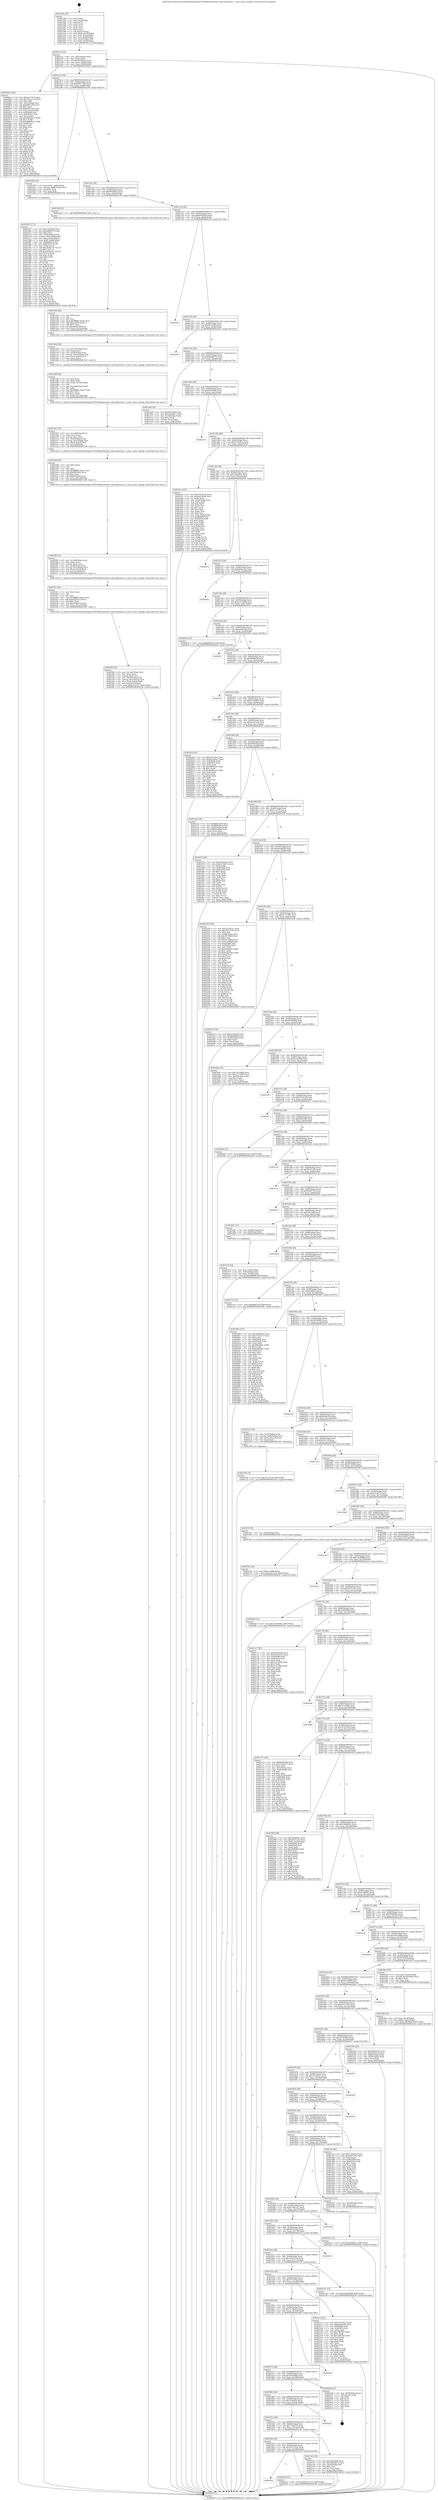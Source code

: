 digraph "0x401290" {
  label = "0x401290 (/mnt/c/Users/mathe/Desktop/tcc/POCII/binaries/extr_mpvvideooutvo.c_reset_vsync_timings_Final-ollvm.out::main(0))"
  labelloc = "t"
  node[shape=record]

  Entry [label="",width=0.3,height=0.3,shape=circle,fillcolor=black,style=filled]
  "0x4012c2" [label="{
     0x4012c2 [32]\l
     | [instrs]\l
     &nbsp;&nbsp;0x4012c2 \<+6\>: mov -0x8c(%rbp),%eax\l
     &nbsp;&nbsp;0x4012c8 \<+2\>: mov %eax,%ecx\l
     &nbsp;&nbsp;0x4012ca \<+6\>: sub $0x81509ea7,%ecx\l
     &nbsp;&nbsp;0x4012d0 \<+6\>: mov %eax,-0x90(%rbp)\l
     &nbsp;&nbsp;0x4012d6 \<+6\>: mov %ecx,-0x94(%rbp)\l
     &nbsp;&nbsp;0x4012dc \<+6\>: je 00000000004020ae \<main+0xe1e\>\l
  }"]
  "0x4020ae" [label="{
     0x4020ae [168]\l
     | [instrs]\l
     &nbsp;&nbsp;0x4020ae \<+5\>: mov $0x2ac7c9e1,%eax\l
     &nbsp;&nbsp;0x4020b3 \<+5\>: mov $0x725e1119,%ecx\l
     &nbsp;&nbsp;0x4020b8 \<+2\>: mov $0x1,%dl\l
     &nbsp;&nbsp;0x4020ba \<+3\>: mov -0x5c(%rbp),%esi\l
     &nbsp;&nbsp;0x4020bd \<+6\>: sub $0xb8f013da,%esi\l
     &nbsp;&nbsp;0x4020c3 \<+3\>: add $0x1,%esi\l
     &nbsp;&nbsp;0x4020c6 \<+6\>: add $0xb8f013da,%esi\l
     &nbsp;&nbsp;0x4020cc \<+3\>: mov %esi,-0x5c(%rbp)\l
     &nbsp;&nbsp;0x4020cf \<+7\>: mov 0x405068,%esi\l
     &nbsp;&nbsp;0x4020d6 \<+7\>: mov 0x405054,%edi\l
     &nbsp;&nbsp;0x4020dd \<+3\>: mov %esi,%r8d\l
     &nbsp;&nbsp;0x4020e0 \<+7\>: add $0xa88dd512,%r8d\l
     &nbsp;&nbsp;0x4020e7 \<+4\>: sub $0x1,%r8d\l
     &nbsp;&nbsp;0x4020eb \<+7\>: sub $0xa88dd512,%r8d\l
     &nbsp;&nbsp;0x4020f2 \<+4\>: imul %r8d,%esi\l
     &nbsp;&nbsp;0x4020f6 \<+3\>: and $0x1,%esi\l
     &nbsp;&nbsp;0x4020f9 \<+3\>: cmp $0x0,%esi\l
     &nbsp;&nbsp;0x4020fc \<+4\>: sete %r9b\l
     &nbsp;&nbsp;0x402100 \<+3\>: cmp $0xa,%edi\l
     &nbsp;&nbsp;0x402103 \<+4\>: setl %r10b\l
     &nbsp;&nbsp;0x402107 \<+3\>: mov %r9b,%r11b\l
     &nbsp;&nbsp;0x40210a \<+4\>: xor $0xff,%r11b\l
     &nbsp;&nbsp;0x40210e \<+3\>: mov %r10b,%bl\l
     &nbsp;&nbsp;0x402111 \<+3\>: xor $0xff,%bl\l
     &nbsp;&nbsp;0x402114 \<+3\>: xor $0x1,%dl\l
     &nbsp;&nbsp;0x402117 \<+3\>: mov %r11b,%r14b\l
     &nbsp;&nbsp;0x40211a \<+4\>: and $0xff,%r14b\l
     &nbsp;&nbsp;0x40211e \<+3\>: and %dl,%r9b\l
     &nbsp;&nbsp;0x402121 \<+3\>: mov %bl,%r15b\l
     &nbsp;&nbsp;0x402124 \<+4\>: and $0xff,%r15b\l
     &nbsp;&nbsp;0x402128 \<+3\>: and %dl,%r10b\l
     &nbsp;&nbsp;0x40212b \<+3\>: or %r9b,%r14b\l
     &nbsp;&nbsp;0x40212e \<+3\>: or %r10b,%r15b\l
     &nbsp;&nbsp;0x402131 \<+3\>: xor %r15b,%r14b\l
     &nbsp;&nbsp;0x402134 \<+3\>: or %bl,%r11b\l
     &nbsp;&nbsp;0x402137 \<+4\>: xor $0xff,%r11b\l
     &nbsp;&nbsp;0x40213b \<+3\>: or $0x1,%dl\l
     &nbsp;&nbsp;0x40213e \<+3\>: and %dl,%r11b\l
     &nbsp;&nbsp;0x402141 \<+3\>: or %r11b,%r14b\l
     &nbsp;&nbsp;0x402144 \<+4\>: test $0x1,%r14b\l
     &nbsp;&nbsp;0x402148 \<+3\>: cmovne %ecx,%eax\l
     &nbsp;&nbsp;0x40214b \<+6\>: mov %eax,-0x8c(%rbp)\l
     &nbsp;&nbsp;0x402151 \<+5\>: jmp 0000000000402b36 \<main+0x18a6\>\l
  }"]
  "0x4012e2" [label="{
     0x4012e2 [28]\l
     | [instrs]\l
     &nbsp;&nbsp;0x4012e2 \<+5\>: jmp 00000000004012e7 \<main+0x57\>\l
     &nbsp;&nbsp;0x4012e7 \<+6\>: mov -0x90(%rbp),%eax\l
     &nbsp;&nbsp;0x4012ed \<+5\>: sub $0x84f17162,%eax\l
     &nbsp;&nbsp;0x4012f2 \<+6\>: mov %eax,-0x98(%rbp)\l
     &nbsp;&nbsp;0x4012f8 \<+6\>: je 0000000000401d50 \<main+0xac0\>\l
  }"]
  Exit [label="",width=0.3,height=0.3,shape=circle,fillcolor=black,style=filled,peripheries=2]
  "0x401d50" [label="{
     0x401d50 [23]\l
     | [instrs]\l
     &nbsp;&nbsp;0x401d50 \<+7\>: movl $0x1,-0x60(%rbp)\l
     &nbsp;&nbsp;0x401d57 \<+4\>: movslq -0x60(%rbp),%rax\l
     &nbsp;&nbsp;0x401d5b \<+4\>: shl $0x5,%rax\l
     &nbsp;&nbsp;0x401d5f \<+3\>: mov %rax,%rdi\l
     &nbsp;&nbsp;0x401d62 \<+5\>: call 0000000000401050 \<malloc@plt\>\l
     | [calls]\l
     &nbsp;&nbsp;0x401050 \{1\} (unknown)\l
  }"]
  "0x4012fe" [label="{
     0x4012fe [28]\l
     | [instrs]\l
     &nbsp;&nbsp;0x4012fe \<+5\>: jmp 0000000000401303 \<main+0x73\>\l
     &nbsp;&nbsp;0x401303 \<+6\>: mov -0x90(%rbp),%eax\l
     &nbsp;&nbsp;0x401309 \<+5\>: sub $0x8694dba5,%eax\l
     &nbsp;&nbsp;0x40130e \<+6\>: mov %eax,-0x9c(%rbp)\l
     &nbsp;&nbsp;0x401314 \<+6\>: je 0000000000401e40 \<main+0xbb0\>\l
  }"]
  "0x4022e3" [label="{
     0x4022e3 [15]\l
     | [instrs]\l
     &nbsp;&nbsp;0x4022e3 \<+10\>: movl $0xfc6f48e1,-0x8c(%rbp)\l
     &nbsp;&nbsp;0x4022ed \<+5\>: jmp 0000000000402b36 \<main+0x18a6\>\l
  }"]
  "0x401e40" [label="{
     0x401e40 [5]\l
     | [instrs]\l
     &nbsp;&nbsp;0x401e40 \<+5\>: call 0000000000401160 \<next_i\>\l
     | [calls]\l
     &nbsp;&nbsp;0x401160 \{1\} (/mnt/c/Users/mathe/Desktop/tcc/POCII/binaries/extr_mpvvideooutvo.c_reset_vsync_timings_Final-ollvm.out::next_i)\l
  }"]
  "0x40131a" [label="{
     0x40131a [28]\l
     | [instrs]\l
     &nbsp;&nbsp;0x40131a \<+5\>: jmp 000000000040131f \<main+0x8f\>\l
     &nbsp;&nbsp;0x40131f \<+6\>: mov -0x90(%rbp),%eax\l
     &nbsp;&nbsp;0x401325 \<+5\>: sub $0x8e0563f0,%eax\l
     &nbsp;&nbsp;0x40132a \<+6\>: mov %eax,-0xa0(%rbp)\l
     &nbsp;&nbsp;0x401330 \<+6\>: je 0000000000402a34 \<main+0x17a4\>\l
  }"]
  "0x4019e2" [label="{
     0x4019e2\l
  }", style=dashed]
  "0x402a34" [label="{
     0x402a34\l
  }", style=dashed]
  "0x401336" [label="{
     0x401336 [28]\l
     | [instrs]\l
     &nbsp;&nbsp;0x401336 \<+5\>: jmp 000000000040133b \<main+0xab\>\l
     &nbsp;&nbsp;0x40133b \<+6\>: mov -0x90(%rbp),%eax\l
     &nbsp;&nbsp;0x401341 \<+5\>: sub $0x957cfc80,%eax\l
     &nbsp;&nbsp;0x401346 \<+6\>: mov %eax,-0xa4(%rbp)\l
     &nbsp;&nbsp;0x40134c \<+6\>: je 00000000004023d3 \<main+0x1143\>\l
  }"]
  "0x4022c8" [label="{
     0x4022c8 [15]\l
     | [instrs]\l
     &nbsp;&nbsp;0x4022c8 \<+10\>: movl $0x4cd111ed,-0x8c(%rbp)\l
     &nbsp;&nbsp;0x4022d2 \<+5\>: jmp 0000000000402b36 \<main+0x18a6\>\l
  }"]
  "0x4023d3" [label="{
     0x4023d3\l
  }", style=dashed]
  "0x401352" [label="{
     0x401352 [28]\l
     | [instrs]\l
     &nbsp;&nbsp;0x401352 \<+5\>: jmp 0000000000401357 \<main+0xc7\>\l
     &nbsp;&nbsp;0x401357 \<+6\>: mov -0x90(%rbp),%eax\l
     &nbsp;&nbsp;0x40135d \<+5\>: sub $0x96e96172,%eax\l
     &nbsp;&nbsp;0x401362 \<+6\>: mov %eax,-0xa8(%rbp)\l
     &nbsp;&nbsp;0x401368 \<+6\>: je 0000000000401a08 \<main+0x778\>\l
  }"]
  "0x4021b6" [label="{
     0x4021b6 [15]\l
     | [instrs]\l
     &nbsp;&nbsp;0x4021b6 \<+10\>: movl $0x731d75af,-0x8c(%rbp)\l
     &nbsp;&nbsp;0x4021c0 \<+5\>: jmp 0000000000402b36 \<main+0x18a6\>\l
  }"]
  "0x401a08" [label="{
     0x401a08 [30]\l
     | [instrs]\l
     &nbsp;&nbsp;0x401a08 \<+5\>: mov $0xf58c54f8,%eax\l
     &nbsp;&nbsp;0x401a0d \<+5\>: mov $0x20c049c7,%ecx\l
     &nbsp;&nbsp;0x401a12 \<+3\>: mov -0x34(%rbp),%edx\l
     &nbsp;&nbsp;0x401a15 \<+3\>: cmp $0x2,%edx\l
     &nbsp;&nbsp;0x401a18 \<+3\>: cmovne %ecx,%eax\l
     &nbsp;&nbsp;0x401a1b \<+6\>: mov %eax,-0x8c(%rbp)\l
     &nbsp;&nbsp;0x401a21 \<+5\>: jmp 0000000000402b36 \<main+0x18a6\>\l
  }"]
  "0x40136e" [label="{
     0x40136e [28]\l
     | [instrs]\l
     &nbsp;&nbsp;0x40136e \<+5\>: jmp 0000000000401373 \<main+0xe3\>\l
     &nbsp;&nbsp;0x401373 \<+6\>: mov -0x90(%rbp),%eax\l
     &nbsp;&nbsp;0x401379 \<+5\>: sub $0x9e414bf2,%eax\l
     &nbsp;&nbsp;0x40137e \<+6\>: mov %eax,-0xac(%rbp)\l
     &nbsp;&nbsp;0x401384 \<+6\>: je 0000000000402a19 \<main+0x1789\>\l
  }"]
  "0x402b36" [label="{
     0x402b36 [5]\l
     | [instrs]\l
     &nbsp;&nbsp;0x402b36 \<+5\>: jmp 00000000004012c2 \<main+0x32\>\l
  }"]
  "0x401290" [label="{
     0x401290 [50]\l
     | [instrs]\l
     &nbsp;&nbsp;0x401290 \<+1\>: push %rbp\l
     &nbsp;&nbsp;0x401291 \<+3\>: mov %rsp,%rbp\l
     &nbsp;&nbsp;0x401294 \<+2\>: push %r15\l
     &nbsp;&nbsp;0x401296 \<+2\>: push %r14\l
     &nbsp;&nbsp;0x401298 \<+2\>: push %r13\l
     &nbsp;&nbsp;0x40129a \<+2\>: push %r12\l
     &nbsp;&nbsp;0x40129c \<+1\>: push %rbx\l
     &nbsp;&nbsp;0x40129d \<+7\>: sub $0x1a8,%rsp\l
     &nbsp;&nbsp;0x4012a4 \<+7\>: movl $0x0,-0x38(%rbp)\l
     &nbsp;&nbsp;0x4012ab \<+3\>: mov %edi,-0x3c(%rbp)\l
     &nbsp;&nbsp;0x4012ae \<+4\>: mov %rsi,-0x48(%rbp)\l
     &nbsp;&nbsp;0x4012b2 \<+3\>: mov -0x3c(%rbp),%edi\l
     &nbsp;&nbsp;0x4012b5 \<+3\>: mov %edi,-0x34(%rbp)\l
     &nbsp;&nbsp;0x4012b8 \<+10\>: movl $0x96e96172,-0x8c(%rbp)\l
  }"]
  "0x40216e" [label="{
     0x40216e [22]\l
     | [instrs]\l
     &nbsp;&nbsp;0x40216e \<+7\>: movl $0x0,-0x68(%rbp)\l
     &nbsp;&nbsp;0x402175 \<+10\>: movl $0x4cd111ed,-0x8c(%rbp)\l
     &nbsp;&nbsp;0x40217f \<+5\>: jmp 0000000000402b36 \<main+0x18a6\>\l
  }"]
  "0x402a19" [label="{
     0x402a19\l
  }", style=dashed]
  "0x40138a" [label="{
     0x40138a [28]\l
     | [instrs]\l
     &nbsp;&nbsp;0x40138a \<+5\>: jmp 000000000040138f \<main+0xff\>\l
     &nbsp;&nbsp;0x40138f \<+6\>: mov -0x90(%rbp),%eax\l
     &nbsp;&nbsp;0x401395 \<+5\>: sub $0xa333d87e,%eax\l
     &nbsp;&nbsp;0x40139a \<+6\>: mov %eax,-0xb0(%rbp)\l
     &nbsp;&nbsp;0x4013a0 \<+6\>: je 0000000000401fca \<main+0xd3a\>\l
  }"]
  "0x401f49" [label="{
     0x401f49 [43]\l
     | [instrs]\l
     &nbsp;&nbsp;0x401f49 \<+6\>: mov -0x1ac(%rbp),%ecx\l
     &nbsp;&nbsp;0x401f4f \<+3\>: imul %eax,%ecx\l
     &nbsp;&nbsp;0x401f52 \<+3\>: movslq %ecx,%rsi\l
     &nbsp;&nbsp;0x401f55 \<+4\>: mov -0x58(%rbp),%rdi\l
     &nbsp;&nbsp;0x401f59 \<+4\>: movslq -0x5c(%rbp),%r9\l
     &nbsp;&nbsp;0x401f5d \<+4\>: mov (%rdi,%r9,8),%rdi\l
     &nbsp;&nbsp;0x401f61 \<+4\>: mov %rsi,0x18(%rdi)\l
     &nbsp;&nbsp;0x401f65 \<+10\>: movl $0xbc1ac1f1,-0x8c(%rbp)\l
     &nbsp;&nbsp;0x401f6f \<+5\>: jmp 0000000000402b36 \<main+0x18a6\>\l
  }"]
  "0x401fca" [label="{
     0x401fca [107]\l
     | [instrs]\l
     &nbsp;&nbsp;0x401fca \<+5\>: mov $0xd7f1b5c8,%eax\l
     &nbsp;&nbsp;0x401fcf \<+5\>: mov $0xac674d28,%ecx\l
     &nbsp;&nbsp;0x401fd4 \<+2\>: xor %edx,%edx\l
     &nbsp;&nbsp;0x401fd6 \<+3\>: mov -0x64(%rbp),%esi\l
     &nbsp;&nbsp;0x401fd9 \<+2\>: mov %edx,%edi\l
     &nbsp;&nbsp;0x401fdb \<+2\>: sub %esi,%edi\l
     &nbsp;&nbsp;0x401fdd \<+2\>: mov %edx,%esi\l
     &nbsp;&nbsp;0x401fdf \<+3\>: sub $0x1,%esi\l
     &nbsp;&nbsp;0x401fe2 \<+2\>: add %esi,%edi\l
     &nbsp;&nbsp;0x401fe4 \<+2\>: mov %edx,%esi\l
     &nbsp;&nbsp;0x401fe6 \<+2\>: sub %edi,%esi\l
     &nbsp;&nbsp;0x401fe8 \<+3\>: mov %esi,-0x64(%rbp)\l
     &nbsp;&nbsp;0x401feb \<+7\>: mov 0x405068,%esi\l
     &nbsp;&nbsp;0x401ff2 \<+7\>: mov 0x405054,%edi\l
     &nbsp;&nbsp;0x401ff9 \<+3\>: sub $0x1,%edx\l
     &nbsp;&nbsp;0x401ffc \<+3\>: mov %esi,%r8d\l
     &nbsp;&nbsp;0x401fff \<+3\>: add %edx,%r8d\l
     &nbsp;&nbsp;0x402002 \<+4\>: imul %r8d,%esi\l
     &nbsp;&nbsp;0x402006 \<+3\>: and $0x1,%esi\l
     &nbsp;&nbsp;0x402009 \<+3\>: cmp $0x0,%esi\l
     &nbsp;&nbsp;0x40200c \<+4\>: sete %r9b\l
     &nbsp;&nbsp;0x402010 \<+3\>: cmp $0xa,%edi\l
     &nbsp;&nbsp;0x402013 \<+4\>: setl %r10b\l
     &nbsp;&nbsp;0x402017 \<+3\>: mov %r9b,%r11b\l
     &nbsp;&nbsp;0x40201a \<+3\>: and %r10b,%r11b\l
     &nbsp;&nbsp;0x40201d \<+3\>: xor %r10b,%r9b\l
     &nbsp;&nbsp;0x402020 \<+3\>: or %r9b,%r11b\l
     &nbsp;&nbsp;0x402023 \<+4\>: test $0x1,%r11b\l
     &nbsp;&nbsp;0x402027 \<+3\>: cmovne %ecx,%eax\l
     &nbsp;&nbsp;0x40202a \<+6\>: mov %eax,-0x8c(%rbp)\l
     &nbsp;&nbsp;0x402030 \<+5\>: jmp 0000000000402b36 \<main+0x18a6\>\l
  }"]
  "0x4013a6" [label="{
     0x4013a6 [28]\l
     | [instrs]\l
     &nbsp;&nbsp;0x4013a6 \<+5\>: jmp 00000000004013ab \<main+0x11b\>\l
     &nbsp;&nbsp;0x4013ab \<+6\>: mov -0x90(%rbp),%eax\l
     &nbsp;&nbsp;0x4013b1 \<+5\>: sub $0xa38bd2e2,%eax\l
     &nbsp;&nbsp;0x4013b6 \<+6\>: mov %eax,-0xb4(%rbp)\l
     &nbsp;&nbsp;0x4013bc \<+6\>: je 0000000000402872 \<main+0x15e2\>\l
  }"]
  "0x401f21" [label="{
     0x401f21 [40]\l
     | [instrs]\l
     &nbsp;&nbsp;0x401f21 \<+5\>: mov $0x2,%ecx\l
     &nbsp;&nbsp;0x401f26 \<+1\>: cltd\l
     &nbsp;&nbsp;0x401f27 \<+2\>: idiv %ecx\l
     &nbsp;&nbsp;0x401f29 \<+6\>: imul $0xfffffffe,%edx,%ecx\l
     &nbsp;&nbsp;0x401f2f \<+6\>: add $0xe4503c52,%ecx\l
     &nbsp;&nbsp;0x401f35 \<+3\>: add $0x1,%ecx\l
     &nbsp;&nbsp;0x401f38 \<+6\>: sub $0xe4503c52,%ecx\l
     &nbsp;&nbsp;0x401f3e \<+6\>: mov %ecx,-0x1ac(%rbp)\l
     &nbsp;&nbsp;0x401f44 \<+5\>: call 0000000000401160 \<next_i\>\l
     | [calls]\l
     &nbsp;&nbsp;0x401160 \{1\} (/mnt/c/Users/mathe/Desktop/tcc/POCII/binaries/extr_mpvvideooutvo.c_reset_vsync_timings_Final-ollvm.out::next_i)\l
  }"]
  "0x402872" [label="{
     0x402872\l
  }", style=dashed]
  "0x4013c2" [label="{
     0x4013c2 [28]\l
     | [instrs]\l
     &nbsp;&nbsp;0x4013c2 \<+5\>: jmp 00000000004013c7 \<main+0x137\>\l
     &nbsp;&nbsp;0x4013c7 \<+6\>: mov -0x90(%rbp),%eax\l
     &nbsp;&nbsp;0x4013cd \<+5\>: sub $0xa84aa7e5,%eax\l
     &nbsp;&nbsp;0x4013d2 \<+6\>: mov %eax,-0xb8(%rbp)\l
     &nbsp;&nbsp;0x4013d8 \<+6\>: je 00000000004026da \<main+0x144a\>\l
  }"]
  "0x401f00" [label="{
     0x401f00 [33]\l
     | [instrs]\l
     &nbsp;&nbsp;0x401f00 \<+6\>: mov -0x1a8(%rbp),%ecx\l
     &nbsp;&nbsp;0x401f06 \<+3\>: imul %eax,%ecx\l
     &nbsp;&nbsp;0x401f09 \<+3\>: movslq %ecx,%rsi\l
     &nbsp;&nbsp;0x401f0c \<+4\>: mov -0x58(%rbp),%rdi\l
     &nbsp;&nbsp;0x401f10 \<+4\>: movslq -0x5c(%rbp),%r9\l
     &nbsp;&nbsp;0x401f14 \<+4\>: mov (%rdi,%r9,8),%rdi\l
     &nbsp;&nbsp;0x401f18 \<+4\>: mov %rsi,0x10(%rdi)\l
     &nbsp;&nbsp;0x401f1c \<+5\>: call 0000000000401160 \<next_i\>\l
     | [calls]\l
     &nbsp;&nbsp;0x401160 \{1\} (/mnt/c/Users/mathe/Desktop/tcc/POCII/binaries/extr_mpvvideooutvo.c_reset_vsync_timings_Final-ollvm.out::next_i)\l
  }"]
  "0x4026da" [label="{
     0x4026da\l
  }", style=dashed]
  "0x4013de" [label="{
     0x4013de [28]\l
     | [instrs]\l
     &nbsp;&nbsp;0x4013de \<+5\>: jmp 00000000004013e3 \<main+0x153\>\l
     &nbsp;&nbsp;0x4013e3 \<+6\>: mov -0x90(%rbp),%eax\l
     &nbsp;&nbsp;0x4013e9 \<+5\>: sub $0xac674d28,%eax\l
     &nbsp;&nbsp;0x4013ee \<+6\>: mov %eax,-0xbc(%rbp)\l
     &nbsp;&nbsp;0x4013f4 \<+6\>: je 0000000000402035 \<main+0xda5\>\l
  }"]
  "0x401ed8" [label="{
     0x401ed8 [40]\l
     | [instrs]\l
     &nbsp;&nbsp;0x401ed8 \<+5\>: mov $0x2,%ecx\l
     &nbsp;&nbsp;0x401edd \<+1\>: cltd\l
     &nbsp;&nbsp;0x401ede \<+2\>: idiv %ecx\l
     &nbsp;&nbsp;0x401ee0 \<+6\>: imul $0xfffffffe,%edx,%ecx\l
     &nbsp;&nbsp;0x401ee6 \<+6\>: add $0x8f5f3620,%ecx\l
     &nbsp;&nbsp;0x401eec \<+3\>: add $0x1,%ecx\l
     &nbsp;&nbsp;0x401eef \<+6\>: sub $0x8f5f3620,%ecx\l
     &nbsp;&nbsp;0x401ef5 \<+6\>: mov %ecx,-0x1a8(%rbp)\l
     &nbsp;&nbsp;0x401efb \<+5\>: call 0000000000401160 \<next_i\>\l
     | [calls]\l
     &nbsp;&nbsp;0x401160 \{1\} (/mnt/c/Users/mathe/Desktop/tcc/POCII/binaries/extr_mpvvideooutvo.c_reset_vsync_timings_Final-ollvm.out::next_i)\l
  }"]
  "0x402035" [label="{
     0x402035 [15]\l
     | [instrs]\l
     &nbsp;&nbsp;0x402035 \<+10\>: movl $0xb89f165f,-0x8c(%rbp)\l
     &nbsp;&nbsp;0x40203f \<+5\>: jmp 0000000000402b36 \<main+0x18a6\>\l
  }"]
  "0x4013fa" [label="{
     0x4013fa [28]\l
     | [instrs]\l
     &nbsp;&nbsp;0x4013fa \<+5\>: jmp 00000000004013ff \<main+0x16f\>\l
     &nbsp;&nbsp;0x4013ff \<+6\>: mov -0x90(%rbp),%eax\l
     &nbsp;&nbsp;0x401405 \<+5\>: sub $0xad161282,%eax\l
     &nbsp;&nbsp;0x40140a \<+6\>: mov %eax,-0xc0(%rbp)\l
     &nbsp;&nbsp;0x401410 \<+6\>: je 00000000004026fc \<main+0x146c\>\l
  }"]
  "0x401eb7" [label="{
     0x401eb7 [33]\l
     | [instrs]\l
     &nbsp;&nbsp;0x401eb7 \<+6\>: mov -0x1a4(%rbp),%ecx\l
     &nbsp;&nbsp;0x401ebd \<+3\>: imul %eax,%ecx\l
     &nbsp;&nbsp;0x401ec0 \<+3\>: movslq %ecx,%rsi\l
     &nbsp;&nbsp;0x401ec3 \<+4\>: mov -0x58(%rbp),%rdi\l
     &nbsp;&nbsp;0x401ec7 \<+4\>: movslq -0x5c(%rbp),%r9\l
     &nbsp;&nbsp;0x401ecb \<+4\>: mov (%rdi,%r9,8),%rdi\l
     &nbsp;&nbsp;0x401ecf \<+4\>: mov %rsi,0x8(%rdi)\l
     &nbsp;&nbsp;0x401ed3 \<+5\>: call 0000000000401160 \<next_i\>\l
     | [calls]\l
     &nbsp;&nbsp;0x401160 \{1\} (/mnt/c/Users/mathe/Desktop/tcc/POCII/binaries/extr_mpvvideooutvo.c_reset_vsync_timings_Final-ollvm.out::next_i)\l
  }"]
  "0x4026fc" [label="{
     0x4026fc\l
  }", style=dashed]
  "0x401416" [label="{
     0x401416 [28]\l
     | [instrs]\l
     &nbsp;&nbsp;0x401416 \<+5\>: jmp 000000000040141b \<main+0x18b\>\l
     &nbsp;&nbsp;0x40141b \<+6\>: mov -0x90(%rbp),%eax\l
     &nbsp;&nbsp;0x401421 \<+5\>: sub $0xb09891ff,%eax\l
     &nbsp;&nbsp;0x401426 \<+6\>: mov %eax,-0xc4(%rbp)\l
     &nbsp;&nbsp;0x40142c \<+6\>: je 000000000040274f \<main+0x14bf\>\l
  }"]
  "0x401e89" [label="{
     0x401e89 [46]\l
     | [instrs]\l
     &nbsp;&nbsp;0x401e89 \<+2\>: xor %ecx,%ecx\l
     &nbsp;&nbsp;0x401e8b \<+5\>: mov $0x2,%edx\l
     &nbsp;&nbsp;0x401e90 \<+6\>: mov %edx,-0x1a0(%rbp)\l
     &nbsp;&nbsp;0x401e96 \<+1\>: cltd\l
     &nbsp;&nbsp;0x401e97 \<+7\>: mov -0x1a0(%rbp),%r8d\l
     &nbsp;&nbsp;0x401e9e \<+3\>: idiv %r8d\l
     &nbsp;&nbsp;0x401ea1 \<+6\>: imul $0xfffffffe,%edx,%edx\l
     &nbsp;&nbsp;0x401ea7 \<+3\>: sub $0x1,%ecx\l
     &nbsp;&nbsp;0x401eaa \<+2\>: sub %ecx,%edx\l
     &nbsp;&nbsp;0x401eac \<+6\>: mov %edx,-0x1a4(%rbp)\l
     &nbsp;&nbsp;0x401eb2 \<+5\>: call 0000000000401160 \<next_i\>\l
     | [calls]\l
     &nbsp;&nbsp;0x401160 \{1\} (/mnt/c/Users/mathe/Desktop/tcc/POCII/binaries/extr_mpvvideooutvo.c_reset_vsync_timings_Final-ollvm.out::next_i)\l
  }"]
  "0x40274f" [label="{
     0x40274f\l
  }", style=dashed]
  "0x401432" [label="{
     0x401432 [28]\l
     | [instrs]\l
     &nbsp;&nbsp;0x401432 \<+5\>: jmp 0000000000401437 \<main+0x1a7\>\l
     &nbsp;&nbsp;0x401437 \<+6\>: mov -0x90(%rbp),%eax\l
     &nbsp;&nbsp;0x40143d \<+5\>: sub $0xb1ecb8e4,%eax\l
     &nbsp;&nbsp;0x401442 \<+6\>: mov %eax,-0xc8(%rbp)\l
     &nbsp;&nbsp;0x401448 \<+6\>: je 0000000000402898 \<main+0x1608\>\l
  }"]
  "0x401e6d" [label="{
     0x401e6d [28]\l
     | [instrs]\l
     &nbsp;&nbsp;0x401e6d \<+6\>: mov -0x19c(%rbp),%ecx\l
     &nbsp;&nbsp;0x401e73 \<+3\>: imul %eax,%ecx\l
     &nbsp;&nbsp;0x401e76 \<+4\>: mov -0x58(%rbp),%rsi\l
     &nbsp;&nbsp;0x401e7a \<+4\>: movslq -0x5c(%rbp),%rdi\l
     &nbsp;&nbsp;0x401e7e \<+4\>: mov (%rsi,%rdi,8),%rsi\l
     &nbsp;&nbsp;0x401e82 \<+2\>: mov %ecx,(%rsi)\l
     &nbsp;&nbsp;0x401e84 \<+5\>: call 0000000000401160 \<next_i\>\l
     | [calls]\l
     &nbsp;&nbsp;0x401160 \{1\} (/mnt/c/Users/mathe/Desktop/tcc/POCII/binaries/extr_mpvvideooutvo.c_reset_vsync_timings_Final-ollvm.out::next_i)\l
  }"]
  "0x402898" [label="{
     0x402898\l
  }", style=dashed]
  "0x40144e" [label="{
     0x40144e [28]\l
     | [instrs]\l
     &nbsp;&nbsp;0x40144e \<+5\>: jmp 0000000000401453 \<main+0x1c3\>\l
     &nbsp;&nbsp;0x401453 \<+6\>: mov -0x90(%rbp),%eax\l
     &nbsp;&nbsp;0x401459 \<+5\>: sub $0xb2aa7ecd,%eax\l
     &nbsp;&nbsp;0x40145e \<+6\>: mov %eax,-0xcc(%rbp)\l
     &nbsp;&nbsp;0x401464 \<+6\>: je 0000000000402053 \<main+0xdc3\>\l
  }"]
  "0x401e45" [label="{
     0x401e45 [40]\l
     | [instrs]\l
     &nbsp;&nbsp;0x401e45 \<+5\>: mov $0x2,%ecx\l
     &nbsp;&nbsp;0x401e4a \<+1\>: cltd\l
     &nbsp;&nbsp;0x401e4b \<+2\>: idiv %ecx\l
     &nbsp;&nbsp;0x401e4d \<+6\>: imul $0xfffffffe,%edx,%ecx\l
     &nbsp;&nbsp;0x401e53 \<+6\>: add $0xaa96418f,%ecx\l
     &nbsp;&nbsp;0x401e59 \<+3\>: add $0x1,%ecx\l
     &nbsp;&nbsp;0x401e5c \<+6\>: sub $0xaa96418f,%ecx\l
     &nbsp;&nbsp;0x401e62 \<+6\>: mov %ecx,-0x19c(%rbp)\l
     &nbsp;&nbsp;0x401e68 \<+5\>: call 0000000000401160 \<next_i\>\l
     | [calls]\l
     &nbsp;&nbsp;0x401160 \{1\} (/mnt/c/Users/mathe/Desktop/tcc/POCII/binaries/extr_mpvvideooutvo.c_reset_vsync_timings_Final-ollvm.out::next_i)\l
  }"]
  "0x402053" [label="{
     0x402053 [91]\l
     | [instrs]\l
     &nbsp;&nbsp;0x402053 \<+5\>: mov $0x2ac7c9e1,%eax\l
     &nbsp;&nbsp;0x402058 \<+5\>: mov $0x81509ea7,%ecx\l
     &nbsp;&nbsp;0x40205d \<+7\>: mov 0x405068,%edx\l
     &nbsp;&nbsp;0x402064 \<+7\>: mov 0x405054,%esi\l
     &nbsp;&nbsp;0x40206b \<+2\>: mov %edx,%edi\l
     &nbsp;&nbsp;0x40206d \<+6\>: add $0x4060cb41,%edi\l
     &nbsp;&nbsp;0x402073 \<+3\>: sub $0x1,%edi\l
     &nbsp;&nbsp;0x402076 \<+6\>: sub $0x4060cb41,%edi\l
     &nbsp;&nbsp;0x40207c \<+3\>: imul %edi,%edx\l
     &nbsp;&nbsp;0x40207f \<+3\>: and $0x1,%edx\l
     &nbsp;&nbsp;0x402082 \<+3\>: cmp $0x0,%edx\l
     &nbsp;&nbsp;0x402085 \<+4\>: sete %r8b\l
     &nbsp;&nbsp;0x402089 \<+3\>: cmp $0xa,%esi\l
     &nbsp;&nbsp;0x40208c \<+4\>: setl %r9b\l
     &nbsp;&nbsp;0x402090 \<+3\>: mov %r8b,%r10b\l
     &nbsp;&nbsp;0x402093 \<+3\>: and %r9b,%r10b\l
     &nbsp;&nbsp;0x402096 \<+3\>: xor %r9b,%r8b\l
     &nbsp;&nbsp;0x402099 \<+3\>: or %r8b,%r10b\l
     &nbsp;&nbsp;0x40209c \<+4\>: test $0x1,%r10b\l
     &nbsp;&nbsp;0x4020a0 \<+3\>: cmovne %ecx,%eax\l
     &nbsp;&nbsp;0x4020a3 \<+6\>: mov %eax,-0x8c(%rbp)\l
     &nbsp;&nbsp;0x4020a9 \<+5\>: jmp 0000000000402b36 \<main+0x18a6\>\l
  }"]
  "0x40146a" [label="{
     0x40146a [28]\l
     | [instrs]\l
     &nbsp;&nbsp;0x40146a \<+5\>: jmp 000000000040146f \<main+0x1df\>\l
     &nbsp;&nbsp;0x40146f \<+6\>: mov -0x90(%rbp),%eax\l
     &nbsp;&nbsp;0x401475 \<+5\>: sub $0xb89f165f,%eax\l
     &nbsp;&nbsp;0x40147a \<+6\>: mov %eax,-0xd0(%rbp)\l
     &nbsp;&nbsp;0x401480 \<+6\>: je 0000000000401e22 \<main+0xb92\>\l
  }"]
  "0x401d67" [label="{
     0x401d67 [172]\l
     | [instrs]\l
     &nbsp;&nbsp;0x401d67 \<+5\>: mov $0x75afa93e,%ecx\l
     &nbsp;&nbsp;0x401d6c \<+5\>: mov $0xfa80dd7f,%edx\l
     &nbsp;&nbsp;0x401d71 \<+3\>: mov $0x1,%sil\l
     &nbsp;&nbsp;0x401d74 \<+4\>: mov -0x58(%rbp),%rdi\l
     &nbsp;&nbsp;0x401d78 \<+4\>: movslq -0x5c(%rbp),%r8\l
     &nbsp;&nbsp;0x401d7c \<+4\>: mov %rax,(%rdi,%r8,8)\l
     &nbsp;&nbsp;0x401d80 \<+7\>: movl $0x0,-0x64(%rbp)\l
     &nbsp;&nbsp;0x401d87 \<+8\>: mov 0x405068,%r9d\l
     &nbsp;&nbsp;0x401d8f \<+8\>: mov 0x405054,%r10d\l
     &nbsp;&nbsp;0x401d97 \<+3\>: mov %r9d,%r11d\l
     &nbsp;&nbsp;0x401d9a \<+7\>: add $0x283de7c5,%r11d\l
     &nbsp;&nbsp;0x401da1 \<+4\>: sub $0x1,%r11d\l
     &nbsp;&nbsp;0x401da5 \<+7\>: sub $0x283de7c5,%r11d\l
     &nbsp;&nbsp;0x401dac \<+4\>: imul %r11d,%r9d\l
     &nbsp;&nbsp;0x401db0 \<+4\>: and $0x1,%r9d\l
     &nbsp;&nbsp;0x401db4 \<+4\>: cmp $0x0,%r9d\l
     &nbsp;&nbsp;0x401db8 \<+3\>: sete %bl\l
     &nbsp;&nbsp;0x401dbb \<+4\>: cmp $0xa,%r10d\l
     &nbsp;&nbsp;0x401dbf \<+4\>: setl %r14b\l
     &nbsp;&nbsp;0x401dc3 \<+3\>: mov %bl,%r15b\l
     &nbsp;&nbsp;0x401dc6 \<+4\>: xor $0xff,%r15b\l
     &nbsp;&nbsp;0x401dca \<+3\>: mov %r14b,%r12b\l
     &nbsp;&nbsp;0x401dcd \<+4\>: xor $0xff,%r12b\l
     &nbsp;&nbsp;0x401dd1 \<+4\>: xor $0x0,%sil\l
     &nbsp;&nbsp;0x401dd5 \<+3\>: mov %r15b,%r13b\l
     &nbsp;&nbsp;0x401dd8 \<+4\>: and $0x0,%r13b\l
     &nbsp;&nbsp;0x401ddc \<+3\>: and %sil,%bl\l
     &nbsp;&nbsp;0x401ddf \<+3\>: mov %r12b,%al\l
     &nbsp;&nbsp;0x401de2 \<+2\>: and $0x0,%al\l
     &nbsp;&nbsp;0x401de4 \<+3\>: and %sil,%r14b\l
     &nbsp;&nbsp;0x401de7 \<+3\>: or %bl,%r13b\l
     &nbsp;&nbsp;0x401dea \<+3\>: or %r14b,%al\l
     &nbsp;&nbsp;0x401ded \<+3\>: xor %al,%r13b\l
     &nbsp;&nbsp;0x401df0 \<+3\>: or %r12b,%r15b\l
     &nbsp;&nbsp;0x401df3 \<+4\>: xor $0xff,%r15b\l
     &nbsp;&nbsp;0x401df7 \<+4\>: or $0x0,%sil\l
     &nbsp;&nbsp;0x401dfb \<+3\>: and %sil,%r15b\l
     &nbsp;&nbsp;0x401dfe \<+3\>: or %r15b,%r13b\l
     &nbsp;&nbsp;0x401e01 \<+4\>: test $0x1,%r13b\l
     &nbsp;&nbsp;0x401e05 \<+3\>: cmovne %edx,%ecx\l
     &nbsp;&nbsp;0x401e08 \<+6\>: mov %ecx,-0x8c(%rbp)\l
     &nbsp;&nbsp;0x401e0e \<+5\>: jmp 0000000000402b36 \<main+0x18a6\>\l
  }"]
  "0x401e22" [label="{
     0x401e22 [30]\l
     | [instrs]\l
     &nbsp;&nbsp;0x401e22 \<+5\>: mov $0xdb622fe8,%eax\l
     &nbsp;&nbsp;0x401e27 \<+5\>: mov $0x8694dba5,%ecx\l
     &nbsp;&nbsp;0x401e2c \<+3\>: mov -0x64(%rbp),%edx\l
     &nbsp;&nbsp;0x401e2f \<+3\>: cmp -0x60(%rbp),%edx\l
     &nbsp;&nbsp;0x401e32 \<+3\>: cmovl %ecx,%eax\l
     &nbsp;&nbsp;0x401e35 \<+6\>: mov %eax,-0x8c(%rbp)\l
     &nbsp;&nbsp;0x401e3b \<+5\>: jmp 0000000000402b36 \<main+0x18a6\>\l
  }"]
  "0x401486" [label="{
     0x401486 [28]\l
     | [instrs]\l
     &nbsp;&nbsp;0x401486 \<+5\>: jmp 000000000040148b \<main+0x1fb\>\l
     &nbsp;&nbsp;0x40148b \<+6\>: mov -0x90(%rbp),%eax\l
     &nbsp;&nbsp;0x401491 \<+5\>: sub $0xbc1ac1f1,%eax\l
     &nbsp;&nbsp;0x401496 \<+6\>: mov %eax,-0xd4(%rbp)\l
     &nbsp;&nbsp;0x40149c \<+6\>: je 0000000000401f74 \<main+0xce4\>\l
  }"]
  "0x4019c6" [label="{
     0x4019c6 [28]\l
     | [instrs]\l
     &nbsp;&nbsp;0x4019c6 \<+5\>: jmp 00000000004019cb \<main+0x73b\>\l
     &nbsp;&nbsp;0x4019cb \<+6\>: mov -0x90(%rbp),%eax\l
     &nbsp;&nbsp;0x4019d1 \<+5\>: sub $0x79131532,%eax\l
     &nbsp;&nbsp;0x4019d6 \<+6\>: mov %eax,-0x194(%rbp)\l
     &nbsp;&nbsp;0x4019dc \<+6\>: je 00000000004022c8 \<main+0x1038\>\l
  }"]
  "0x401f74" [label="{
     0x401f74 [86]\l
     | [instrs]\l
     &nbsp;&nbsp;0x401f74 \<+5\>: mov $0xd7f1b5c8,%eax\l
     &nbsp;&nbsp;0x401f79 \<+5\>: mov $0xa333d87e,%ecx\l
     &nbsp;&nbsp;0x401f7e \<+2\>: xor %edx,%edx\l
     &nbsp;&nbsp;0x401f80 \<+7\>: mov 0x405068,%esi\l
     &nbsp;&nbsp;0x401f87 \<+7\>: mov 0x405054,%edi\l
     &nbsp;&nbsp;0x401f8e \<+3\>: sub $0x1,%edx\l
     &nbsp;&nbsp;0x401f91 \<+3\>: mov %esi,%r8d\l
     &nbsp;&nbsp;0x401f94 \<+3\>: add %edx,%r8d\l
     &nbsp;&nbsp;0x401f97 \<+4\>: imul %r8d,%esi\l
     &nbsp;&nbsp;0x401f9b \<+3\>: and $0x1,%esi\l
     &nbsp;&nbsp;0x401f9e \<+3\>: cmp $0x0,%esi\l
     &nbsp;&nbsp;0x401fa1 \<+4\>: sete %r9b\l
     &nbsp;&nbsp;0x401fa5 \<+3\>: cmp $0xa,%edi\l
     &nbsp;&nbsp;0x401fa8 \<+4\>: setl %r10b\l
     &nbsp;&nbsp;0x401fac \<+3\>: mov %r9b,%r11b\l
     &nbsp;&nbsp;0x401faf \<+3\>: and %r10b,%r11b\l
     &nbsp;&nbsp;0x401fb2 \<+3\>: xor %r10b,%r9b\l
     &nbsp;&nbsp;0x401fb5 \<+3\>: or %r9b,%r11b\l
     &nbsp;&nbsp;0x401fb8 \<+4\>: test $0x1,%r11b\l
     &nbsp;&nbsp;0x401fbc \<+3\>: cmovne %ecx,%eax\l
     &nbsp;&nbsp;0x401fbf \<+6\>: mov %eax,-0x8c(%rbp)\l
     &nbsp;&nbsp;0x401fc5 \<+5\>: jmp 0000000000402b36 \<main+0x18a6\>\l
  }"]
  "0x4014a2" [label="{
     0x4014a2 [28]\l
     | [instrs]\l
     &nbsp;&nbsp;0x4014a2 \<+5\>: jmp 00000000004014a7 \<main+0x217\>\l
     &nbsp;&nbsp;0x4014a7 \<+6\>: mov -0x90(%rbp),%eax\l
     &nbsp;&nbsp;0x4014ad \<+5\>: sub $0xbd4a458f,%eax\l
     &nbsp;&nbsp;0x4014b2 \<+6\>: mov %eax,-0xd8(%rbp)\l
     &nbsp;&nbsp;0x4014b8 \<+6\>: je 0000000000402220 \<main+0xf90\>\l
  }"]
  "0x401cdc" [label="{
     0x401cdc [30]\l
     | [instrs]\l
     &nbsp;&nbsp;0x401cdc \<+5\>: mov $0x12f22ad6,%eax\l
     &nbsp;&nbsp;0x401ce1 \<+5\>: mov $0x59826b16,%ecx\l
     &nbsp;&nbsp;0x401ce6 \<+3\>: mov -0x2b(%rbp),%dl\l
     &nbsp;&nbsp;0x401ce9 \<+3\>: test $0x1,%dl\l
     &nbsp;&nbsp;0x401cec \<+3\>: cmovne %ecx,%eax\l
     &nbsp;&nbsp;0x401cef \<+6\>: mov %eax,-0x8c(%rbp)\l
     &nbsp;&nbsp;0x401cf5 \<+5\>: jmp 0000000000402b36 \<main+0x18a6\>\l
  }"]
  "0x402220" [label="{
     0x402220 [168]\l
     | [instrs]\l
     &nbsp;&nbsp;0x402220 \<+5\>: mov $0x531c0221,%eax\l
     &nbsp;&nbsp;0x402225 \<+5\>: mov $0x79131532,%ecx\l
     &nbsp;&nbsp;0x40222a \<+2\>: mov $0x1,%dl\l
     &nbsp;&nbsp;0x40222c \<+3\>: mov -0x68(%rbp),%esi\l
     &nbsp;&nbsp;0x40222f \<+6\>: add $0xc87188e6,%esi\l
     &nbsp;&nbsp;0x402235 \<+3\>: add $0x1,%esi\l
     &nbsp;&nbsp;0x402238 \<+6\>: sub $0xc87188e6,%esi\l
     &nbsp;&nbsp;0x40223e \<+3\>: mov %esi,-0x68(%rbp)\l
     &nbsp;&nbsp;0x402241 \<+7\>: mov 0x405068,%esi\l
     &nbsp;&nbsp;0x402248 \<+7\>: mov 0x405054,%edi\l
     &nbsp;&nbsp;0x40224f \<+3\>: mov %esi,%r8d\l
     &nbsp;&nbsp;0x402252 \<+7\>: sub $0x616b50fe,%r8d\l
     &nbsp;&nbsp;0x402259 \<+4\>: sub $0x1,%r8d\l
     &nbsp;&nbsp;0x40225d \<+7\>: add $0x616b50fe,%r8d\l
     &nbsp;&nbsp;0x402264 \<+4\>: imul %r8d,%esi\l
     &nbsp;&nbsp;0x402268 \<+3\>: and $0x1,%esi\l
     &nbsp;&nbsp;0x40226b \<+3\>: cmp $0x0,%esi\l
     &nbsp;&nbsp;0x40226e \<+4\>: sete %r9b\l
     &nbsp;&nbsp;0x402272 \<+3\>: cmp $0xa,%edi\l
     &nbsp;&nbsp;0x402275 \<+4\>: setl %r10b\l
     &nbsp;&nbsp;0x402279 \<+3\>: mov %r9b,%r11b\l
     &nbsp;&nbsp;0x40227c \<+4\>: xor $0xff,%r11b\l
     &nbsp;&nbsp;0x402280 \<+3\>: mov %r10b,%bl\l
     &nbsp;&nbsp;0x402283 \<+3\>: xor $0xff,%bl\l
     &nbsp;&nbsp;0x402286 \<+3\>: xor $0x0,%dl\l
     &nbsp;&nbsp;0x402289 \<+3\>: mov %r11b,%r14b\l
     &nbsp;&nbsp;0x40228c \<+4\>: and $0x0,%r14b\l
     &nbsp;&nbsp;0x402290 \<+3\>: and %dl,%r9b\l
     &nbsp;&nbsp;0x402293 \<+3\>: mov %bl,%r15b\l
     &nbsp;&nbsp;0x402296 \<+4\>: and $0x0,%r15b\l
     &nbsp;&nbsp;0x40229a \<+3\>: and %dl,%r10b\l
     &nbsp;&nbsp;0x40229d \<+3\>: or %r9b,%r14b\l
     &nbsp;&nbsp;0x4022a0 \<+3\>: or %r10b,%r15b\l
     &nbsp;&nbsp;0x4022a3 \<+3\>: xor %r15b,%r14b\l
     &nbsp;&nbsp;0x4022a6 \<+3\>: or %bl,%r11b\l
     &nbsp;&nbsp;0x4022a9 \<+4\>: xor $0xff,%r11b\l
     &nbsp;&nbsp;0x4022ad \<+3\>: or $0x0,%dl\l
     &nbsp;&nbsp;0x4022b0 \<+3\>: and %dl,%r11b\l
     &nbsp;&nbsp;0x4022b3 \<+3\>: or %r11b,%r14b\l
     &nbsp;&nbsp;0x4022b6 \<+4\>: test $0x1,%r14b\l
     &nbsp;&nbsp;0x4022ba \<+3\>: cmovne %ecx,%eax\l
     &nbsp;&nbsp;0x4022bd \<+6\>: mov %eax,-0x8c(%rbp)\l
     &nbsp;&nbsp;0x4022c3 \<+5\>: jmp 0000000000402b36 \<main+0x18a6\>\l
  }"]
  "0x4014be" [label="{
     0x4014be [28]\l
     | [instrs]\l
     &nbsp;&nbsp;0x4014be \<+5\>: jmp 00000000004014c3 \<main+0x233\>\l
     &nbsp;&nbsp;0x4014c3 \<+6\>: mov -0x90(%rbp),%eax\l
     &nbsp;&nbsp;0x4014c9 \<+5\>: sub $0xc1711897,%eax\l
     &nbsp;&nbsp;0x4014ce \<+6\>: mov %eax,-0xdc(%rbp)\l
     &nbsp;&nbsp;0x4014d4 \<+6\>: je 0000000000401bc8 \<main+0x938\>\l
  }"]
  "0x4019aa" [label="{
     0x4019aa [28]\l
     | [instrs]\l
     &nbsp;&nbsp;0x4019aa \<+5\>: jmp 00000000004019af \<main+0x71f\>\l
     &nbsp;&nbsp;0x4019af \<+6\>: mov -0x90(%rbp),%eax\l
     &nbsp;&nbsp;0x4019b5 \<+5\>: sub $0x77ba07f7,%eax\l
     &nbsp;&nbsp;0x4019ba \<+6\>: mov %eax,-0x190(%rbp)\l
     &nbsp;&nbsp;0x4019c0 \<+6\>: je 0000000000401cdc \<main+0xa4c\>\l
  }"]
  "0x401bc8" [label="{
     0x401bc8 [30]\l
     | [instrs]\l
     &nbsp;&nbsp;0x401bc8 \<+5\>: mov $0x2c1ef24b,%eax\l
     &nbsp;&nbsp;0x401bcd \<+5\>: mov $0x4b64fab6,%ecx\l
     &nbsp;&nbsp;0x401bd2 \<+3\>: mov -0x30(%rbp),%edx\l
     &nbsp;&nbsp;0x401bd5 \<+3\>: cmp $0x0,%edx\l
     &nbsp;&nbsp;0x401bd8 \<+3\>: cmove %ecx,%eax\l
     &nbsp;&nbsp;0x401bdb \<+6\>: mov %eax,-0x8c(%rbp)\l
     &nbsp;&nbsp;0x401be1 \<+5\>: jmp 0000000000402b36 \<main+0x18a6\>\l
  }"]
  "0x4014da" [label="{
     0x4014da [28]\l
     | [instrs]\l
     &nbsp;&nbsp;0x4014da \<+5\>: jmp 00000000004014df \<main+0x24f\>\l
     &nbsp;&nbsp;0x4014df \<+6\>: mov -0x90(%rbp),%eax\l
     &nbsp;&nbsp;0x4014e5 \<+5\>: sub $0xd0188994,%eax\l
     &nbsp;&nbsp;0x4014ea \<+6\>: mov %eax,-0xe0(%rbp)\l
     &nbsp;&nbsp;0x4014f0 \<+6\>: je 0000000000401b8c \<main+0x8fc\>\l
  }"]
  "0x402a43" [label="{
     0x402a43\l
  }", style=dashed]
  "0x401b8c" [label="{
     0x401b8c [30]\l
     | [instrs]\l
     &nbsp;&nbsp;0x401b8c \<+5\>: mov $0x23a3fd48,%eax\l
     &nbsp;&nbsp;0x401b91 \<+5\>: mov $0xc1711897,%ecx\l
     &nbsp;&nbsp;0x401b96 \<+3\>: mov -0x30(%rbp),%edx\l
     &nbsp;&nbsp;0x401b99 \<+3\>: cmp $0x1,%edx\l
     &nbsp;&nbsp;0x401b9c \<+3\>: cmovl %ecx,%eax\l
     &nbsp;&nbsp;0x401b9f \<+6\>: mov %eax,-0x8c(%rbp)\l
     &nbsp;&nbsp;0x401ba5 \<+5\>: jmp 0000000000402b36 \<main+0x18a6\>\l
  }"]
  "0x4014f6" [label="{
     0x4014f6 [28]\l
     | [instrs]\l
     &nbsp;&nbsp;0x4014f6 \<+5\>: jmp 00000000004014fb \<main+0x26b\>\l
     &nbsp;&nbsp;0x4014fb \<+6\>: mov -0x90(%rbp),%eax\l
     &nbsp;&nbsp;0x401501 \<+5\>: sub $0xd1cdcd94,%eax\l
     &nbsp;&nbsp;0x401506 \<+6\>: mov %eax,-0xe4(%rbp)\l
     &nbsp;&nbsp;0x40150c \<+6\>: je 000000000040252b \<main+0x129b\>\l
  }"]
  "0x40198e" [label="{
     0x40198e [28]\l
     | [instrs]\l
     &nbsp;&nbsp;0x40198e \<+5\>: jmp 0000000000401993 \<main+0x703\>\l
     &nbsp;&nbsp;0x401993 \<+6\>: mov -0x90(%rbp),%eax\l
     &nbsp;&nbsp;0x401999 \<+5\>: sub $0x75afa93e,%eax\l
     &nbsp;&nbsp;0x40199e \<+6\>: mov %eax,-0x18c(%rbp)\l
     &nbsp;&nbsp;0x4019a4 \<+6\>: je 0000000000402a43 \<main+0x17b3\>\l
  }"]
  "0x40252b" [label="{
     0x40252b\l
  }", style=dashed]
  "0x401512" [label="{
     0x401512 [28]\l
     | [instrs]\l
     &nbsp;&nbsp;0x401512 \<+5\>: jmp 0000000000401517 \<main+0x287\>\l
     &nbsp;&nbsp;0x401517 \<+6\>: mov -0x90(%rbp),%eax\l
     &nbsp;&nbsp;0x40151d \<+5\>: sub $0xd7f1b5c8,%eax\l
     &nbsp;&nbsp;0x401522 \<+6\>: mov %eax,-0xe8(%rbp)\l
     &nbsp;&nbsp;0x401528 \<+6\>: je 0000000000402a7c \<main+0x17ec\>\l
  }"]
  "0x402a04" [label="{
     0x402a04 [21]\l
     | [instrs]\l
     &nbsp;&nbsp;0x402a04 \<+3\>: mov -0x38(%rbp),%eax\l
     &nbsp;&nbsp;0x402a07 \<+7\>: add $0x1a8,%rsp\l
     &nbsp;&nbsp;0x402a0e \<+1\>: pop %rbx\l
     &nbsp;&nbsp;0x402a0f \<+2\>: pop %r12\l
     &nbsp;&nbsp;0x402a11 \<+2\>: pop %r13\l
     &nbsp;&nbsp;0x402a13 \<+2\>: pop %r14\l
     &nbsp;&nbsp;0x402a15 \<+2\>: pop %r15\l
     &nbsp;&nbsp;0x402a17 \<+1\>: pop %rbp\l
     &nbsp;&nbsp;0x402a18 \<+1\>: ret\l
  }"]
  "0x402a7c" [label="{
     0x402a7c\l
  }", style=dashed]
  "0x40152e" [label="{
     0x40152e [28]\l
     | [instrs]\l
     &nbsp;&nbsp;0x40152e \<+5\>: jmp 0000000000401533 \<main+0x2a3\>\l
     &nbsp;&nbsp;0x401533 \<+6\>: mov -0x90(%rbp),%eax\l
     &nbsp;&nbsp;0x401539 \<+5\>: sub $0xdb622fe8,%eax\l
     &nbsp;&nbsp;0x40153e \<+6\>: mov %eax,-0xec(%rbp)\l
     &nbsp;&nbsp;0x401544 \<+6\>: je 0000000000402044 \<main+0xdb4\>\l
  }"]
  "0x401972" [label="{
     0x401972 [28]\l
     | [instrs]\l
     &nbsp;&nbsp;0x401972 \<+5\>: jmp 0000000000401977 \<main+0x6e7\>\l
     &nbsp;&nbsp;0x401977 \<+6\>: mov -0x90(%rbp),%eax\l
     &nbsp;&nbsp;0x40197d \<+5\>: sub $0x74c6e060,%eax\l
     &nbsp;&nbsp;0x401982 \<+6\>: mov %eax,-0x188(%rbp)\l
     &nbsp;&nbsp;0x401988 \<+6\>: je 0000000000402a04 \<main+0x1774\>\l
  }"]
  "0x402044" [label="{
     0x402044 [15]\l
     | [instrs]\l
     &nbsp;&nbsp;0x402044 \<+10\>: movl $0xb2aa7ecd,-0x8c(%rbp)\l
     &nbsp;&nbsp;0x40204e \<+5\>: jmp 0000000000402b36 \<main+0x18a6\>\l
  }"]
  "0x40154a" [label="{
     0x40154a [28]\l
     | [instrs]\l
     &nbsp;&nbsp;0x40154a \<+5\>: jmp 000000000040154f \<main+0x2bf\>\l
     &nbsp;&nbsp;0x40154f \<+6\>: mov -0x90(%rbp),%eax\l
     &nbsp;&nbsp;0x401555 \<+5\>: sub $0xe0e6ca68,%eax\l
     &nbsp;&nbsp;0x40155a \<+6\>: mov %eax,-0xf0(%rbp)\l
     &nbsp;&nbsp;0x401560 \<+6\>: je 00000000004023c4 \<main+0x1134\>\l
  }"]
  "0x402466" [label="{
     0x402466\l
  }", style=dashed]
  "0x4023c4" [label="{
     0x4023c4\l
  }", style=dashed]
  "0x401566" [label="{
     0x401566 [28]\l
     | [instrs]\l
     &nbsp;&nbsp;0x401566 \<+5\>: jmp 000000000040156b \<main+0x2db\>\l
     &nbsp;&nbsp;0x40156b \<+6\>: mov -0x90(%rbp),%eax\l
     &nbsp;&nbsp;0x401571 \<+5\>: sub $0xf0187c20,%eax\l
     &nbsp;&nbsp;0x401576 \<+6\>: mov %eax,-0xf4(%rbp)\l
     &nbsp;&nbsp;0x40157c \<+6\>: je 00000000004027aa \<main+0x151a\>\l
  }"]
  "0x401956" [label="{
     0x401956 [28]\l
     | [instrs]\l
     &nbsp;&nbsp;0x401956 \<+5\>: jmp 000000000040195b \<main+0x6cb\>\l
     &nbsp;&nbsp;0x40195b \<+6\>: mov -0x90(%rbp),%eax\l
     &nbsp;&nbsp;0x401961 \<+5\>: sub $0x7478a45d,%eax\l
     &nbsp;&nbsp;0x401966 \<+6\>: mov %eax,-0x184(%rbp)\l
     &nbsp;&nbsp;0x40196c \<+6\>: je 0000000000402466 \<main+0x11d6\>\l
  }"]
  "0x4027aa" [label="{
     0x4027aa\l
  }", style=dashed]
  "0x401582" [label="{
     0x401582 [28]\l
     | [instrs]\l
     &nbsp;&nbsp;0x401582 \<+5\>: jmp 0000000000401587 \<main+0x2f7\>\l
     &nbsp;&nbsp;0x401587 \<+6\>: mov -0x90(%rbp),%eax\l
     &nbsp;&nbsp;0x40158d \<+5\>: sub $0xf4af5715,%eax\l
     &nbsp;&nbsp;0x401592 \<+6\>: mov %eax,-0xf8(%rbp)\l
     &nbsp;&nbsp;0x401598 \<+6\>: je 00000000004028c2 \<main+0x1632\>\l
  }"]
  "0x4021c5" [label="{
     0x4021c5 [91]\l
     | [instrs]\l
     &nbsp;&nbsp;0x4021c5 \<+5\>: mov $0x531c0221,%eax\l
     &nbsp;&nbsp;0x4021ca \<+5\>: mov $0xbd4a458f,%ecx\l
     &nbsp;&nbsp;0x4021cf \<+7\>: mov 0x405068,%edx\l
     &nbsp;&nbsp;0x4021d6 \<+7\>: mov 0x405054,%esi\l
     &nbsp;&nbsp;0x4021dd \<+2\>: mov %edx,%edi\l
     &nbsp;&nbsp;0x4021df \<+6\>: add $0x15ffc502,%edi\l
     &nbsp;&nbsp;0x4021e5 \<+3\>: sub $0x1,%edi\l
     &nbsp;&nbsp;0x4021e8 \<+6\>: sub $0x15ffc502,%edi\l
     &nbsp;&nbsp;0x4021ee \<+3\>: imul %edi,%edx\l
     &nbsp;&nbsp;0x4021f1 \<+3\>: and $0x1,%edx\l
     &nbsp;&nbsp;0x4021f4 \<+3\>: cmp $0x0,%edx\l
     &nbsp;&nbsp;0x4021f7 \<+4\>: sete %r8b\l
     &nbsp;&nbsp;0x4021fb \<+3\>: cmp $0xa,%esi\l
     &nbsp;&nbsp;0x4021fe \<+4\>: setl %r9b\l
     &nbsp;&nbsp;0x402202 \<+3\>: mov %r8b,%r10b\l
     &nbsp;&nbsp;0x402205 \<+3\>: and %r9b,%r10b\l
     &nbsp;&nbsp;0x402208 \<+3\>: xor %r9b,%r8b\l
     &nbsp;&nbsp;0x40220b \<+3\>: or %r8b,%r10b\l
     &nbsp;&nbsp;0x40220e \<+4\>: test $0x1,%r10b\l
     &nbsp;&nbsp;0x402212 \<+3\>: cmovne %ecx,%eax\l
     &nbsp;&nbsp;0x402215 \<+6\>: mov %eax,-0x8c(%rbp)\l
     &nbsp;&nbsp;0x40221b \<+5\>: jmp 0000000000402b36 \<main+0x18a6\>\l
  }"]
  "0x4028c2" [label="{
     0x4028c2\l
  }", style=dashed]
  "0x40159e" [label="{
     0x40159e [28]\l
     | [instrs]\l
     &nbsp;&nbsp;0x40159e \<+5\>: jmp 00000000004015a3 \<main+0x313\>\l
     &nbsp;&nbsp;0x4015a3 \<+6\>: mov -0x90(%rbp),%eax\l
     &nbsp;&nbsp;0x4015a9 \<+5\>: sub $0xf58c54f8,%eax\l
     &nbsp;&nbsp;0x4015ae \<+6\>: mov %eax,-0xfc(%rbp)\l
     &nbsp;&nbsp;0x4015b4 \<+6\>: je 0000000000401b67 \<main+0x8d7\>\l
  }"]
  "0x40193a" [label="{
     0x40193a [28]\l
     | [instrs]\l
     &nbsp;&nbsp;0x40193a \<+5\>: jmp 000000000040193f \<main+0x6af\>\l
     &nbsp;&nbsp;0x40193f \<+6\>: mov -0x90(%rbp),%eax\l
     &nbsp;&nbsp;0x401945 \<+5\>: sub $0x731d75af,%eax\l
     &nbsp;&nbsp;0x40194a \<+6\>: mov %eax,-0x180(%rbp)\l
     &nbsp;&nbsp;0x401950 \<+6\>: je 00000000004021c5 \<main+0xf35\>\l
  }"]
  "0x401b67" [label="{
     0x401b67 [13]\l
     | [instrs]\l
     &nbsp;&nbsp;0x401b67 \<+4\>: mov -0x48(%rbp),%rax\l
     &nbsp;&nbsp;0x401b6b \<+4\>: mov 0x8(%rax),%rdi\l
     &nbsp;&nbsp;0x401b6f \<+5\>: call 0000000000401060 \<atoi@plt\>\l
     | [calls]\l
     &nbsp;&nbsp;0x401060 \{1\} (unknown)\l
  }"]
  "0x4015ba" [label="{
     0x4015ba [28]\l
     | [instrs]\l
     &nbsp;&nbsp;0x4015ba \<+5\>: jmp 00000000004015bf \<main+0x32f\>\l
     &nbsp;&nbsp;0x4015bf \<+6\>: mov -0x90(%rbp),%eax\l
     &nbsp;&nbsp;0x4015c5 \<+5\>: sub $0xf9128124,%eax\l
     &nbsp;&nbsp;0x4015ca \<+6\>: mov %eax,-0x100(%rbp)\l
     &nbsp;&nbsp;0x4015d0 \<+6\>: je 0000000000401b58 \<main+0x8c8\>\l
  }"]
  "0x401b74" [label="{
     0x401b74 [24]\l
     | [instrs]\l
     &nbsp;&nbsp;0x401b74 \<+3\>: mov %eax,-0x4c(%rbp)\l
     &nbsp;&nbsp;0x401b77 \<+3\>: mov -0x4c(%rbp),%eax\l
     &nbsp;&nbsp;0x401b7a \<+3\>: mov %eax,-0x30(%rbp)\l
     &nbsp;&nbsp;0x401b7d \<+10\>: movl $0xd0188994,-0x8c(%rbp)\l
     &nbsp;&nbsp;0x401b87 \<+5\>: jmp 0000000000402b36 \<main+0x18a6\>\l
  }"]
  "0x402156" [label="{
     0x402156 [15]\l
     | [instrs]\l
     &nbsp;&nbsp;0x402156 \<+10\>: movl $0x2a803606,-0x8c(%rbp)\l
     &nbsp;&nbsp;0x402160 \<+5\>: jmp 0000000000402b36 \<main+0x18a6\>\l
  }"]
  "0x401b58" [label="{
     0x401b58\l
  }", style=dashed]
  "0x4015d6" [label="{
     0x4015d6 [28]\l
     | [instrs]\l
     &nbsp;&nbsp;0x4015d6 \<+5\>: jmp 00000000004015db \<main+0x34b\>\l
     &nbsp;&nbsp;0x4015db \<+6\>: mov -0x90(%rbp),%eax\l
     &nbsp;&nbsp;0x4015e1 \<+5\>: sub $0xfa80dd7f,%eax\l
     &nbsp;&nbsp;0x4015e6 \<+6\>: mov %eax,-0x104(%rbp)\l
     &nbsp;&nbsp;0x4015ec \<+6\>: je 0000000000401e13 \<main+0xb83\>\l
  }"]
  "0x40191e" [label="{
     0x40191e [28]\l
     | [instrs]\l
     &nbsp;&nbsp;0x40191e \<+5\>: jmp 0000000000401923 \<main+0x693\>\l
     &nbsp;&nbsp;0x401923 \<+6\>: mov -0x90(%rbp),%eax\l
     &nbsp;&nbsp;0x401929 \<+5\>: sub $0x725e1119,%eax\l
     &nbsp;&nbsp;0x40192e \<+6\>: mov %eax,-0x17c(%rbp)\l
     &nbsp;&nbsp;0x401934 \<+6\>: je 0000000000402156 \<main+0xec6\>\l
  }"]
  "0x401e13" [label="{
     0x401e13 [15]\l
     | [instrs]\l
     &nbsp;&nbsp;0x401e13 \<+10\>: movl $0xb89f165f,-0x8c(%rbp)\l
     &nbsp;&nbsp;0x401e1d \<+5\>: jmp 0000000000402b36 \<main+0x18a6\>\l
  }"]
  "0x4015f2" [label="{
     0x4015f2 [28]\l
     | [instrs]\l
     &nbsp;&nbsp;0x4015f2 \<+5\>: jmp 00000000004015f7 \<main+0x367\>\l
     &nbsp;&nbsp;0x4015f7 \<+6\>: mov -0x90(%rbp),%eax\l
     &nbsp;&nbsp;0x4015fd \<+5\>: sub $0xfc6f48e1,%eax\l
     &nbsp;&nbsp;0x401602 \<+6\>: mov %eax,-0x108(%rbp)\l
     &nbsp;&nbsp;0x401608 \<+6\>: je 0000000000402900 \<main+0x1670\>\l
  }"]
  "0x402b16" [label="{
     0x402b16\l
  }", style=dashed]
  "0x402900" [label="{
     0x402900 [147]\l
     | [instrs]\l
     &nbsp;&nbsp;0x402900 \<+5\>: mov $0x3a98963c,%eax\l
     &nbsp;&nbsp;0x402905 \<+5\>: mov $0x3733c1f7,%ecx\l
     &nbsp;&nbsp;0x40290a \<+2\>: mov $0x1,%dl\l
     &nbsp;&nbsp;0x40290c \<+7\>: mov 0x405068,%esi\l
     &nbsp;&nbsp;0x402913 \<+7\>: mov 0x405054,%edi\l
     &nbsp;&nbsp;0x40291a \<+3\>: mov %esi,%r8d\l
     &nbsp;&nbsp;0x40291d \<+7\>: sub $0x69ba99ec,%r8d\l
     &nbsp;&nbsp;0x402924 \<+4\>: sub $0x1,%r8d\l
     &nbsp;&nbsp;0x402928 \<+7\>: add $0x69ba99ec,%r8d\l
     &nbsp;&nbsp;0x40292f \<+4\>: imul %r8d,%esi\l
     &nbsp;&nbsp;0x402933 \<+3\>: and $0x1,%esi\l
     &nbsp;&nbsp;0x402936 \<+3\>: cmp $0x0,%esi\l
     &nbsp;&nbsp;0x402939 \<+4\>: sete %r9b\l
     &nbsp;&nbsp;0x40293d \<+3\>: cmp $0xa,%edi\l
     &nbsp;&nbsp;0x402940 \<+4\>: setl %r10b\l
     &nbsp;&nbsp;0x402944 \<+3\>: mov %r9b,%r11b\l
     &nbsp;&nbsp;0x402947 \<+4\>: xor $0xff,%r11b\l
     &nbsp;&nbsp;0x40294b \<+3\>: mov %r10b,%bl\l
     &nbsp;&nbsp;0x40294e \<+3\>: xor $0xff,%bl\l
     &nbsp;&nbsp;0x402951 \<+3\>: xor $0x1,%dl\l
     &nbsp;&nbsp;0x402954 \<+3\>: mov %r11b,%r14b\l
     &nbsp;&nbsp;0x402957 \<+4\>: and $0xff,%r14b\l
     &nbsp;&nbsp;0x40295b \<+3\>: and %dl,%r9b\l
     &nbsp;&nbsp;0x40295e \<+3\>: mov %bl,%r15b\l
     &nbsp;&nbsp;0x402961 \<+4\>: and $0xff,%r15b\l
     &nbsp;&nbsp;0x402965 \<+3\>: and %dl,%r10b\l
     &nbsp;&nbsp;0x402968 \<+3\>: or %r9b,%r14b\l
     &nbsp;&nbsp;0x40296b \<+3\>: or %r10b,%r15b\l
     &nbsp;&nbsp;0x40296e \<+3\>: xor %r15b,%r14b\l
     &nbsp;&nbsp;0x402971 \<+3\>: or %bl,%r11b\l
     &nbsp;&nbsp;0x402974 \<+4\>: xor $0xff,%r11b\l
     &nbsp;&nbsp;0x402978 \<+3\>: or $0x1,%dl\l
     &nbsp;&nbsp;0x40297b \<+3\>: and %dl,%r11b\l
     &nbsp;&nbsp;0x40297e \<+3\>: or %r11b,%r14b\l
     &nbsp;&nbsp;0x402981 \<+4\>: test $0x1,%r14b\l
     &nbsp;&nbsp;0x402985 \<+3\>: cmovne %ecx,%eax\l
     &nbsp;&nbsp;0x402988 \<+6\>: mov %eax,-0x8c(%rbp)\l
     &nbsp;&nbsp;0x40298e \<+5\>: jmp 0000000000402b36 \<main+0x18a6\>\l
  }"]
  "0x40160e" [label="{
     0x40160e [28]\l
     | [instrs]\l
     &nbsp;&nbsp;0x40160e \<+5\>: jmp 0000000000401613 \<main+0x383\>\l
     &nbsp;&nbsp;0x401613 \<+6\>: mov -0x90(%rbp),%eax\l
     &nbsp;&nbsp;0x401619 \<+5\>: sub $0xfd50880e,%eax\l
     &nbsp;&nbsp;0x40161e \<+6\>: mov %eax,-0x10c(%rbp)\l
     &nbsp;&nbsp;0x401624 \<+6\>: je 000000000040250d \<main+0x127d\>\l
  }"]
  "0x401902" [label="{
     0x401902 [28]\l
     | [instrs]\l
     &nbsp;&nbsp;0x401902 \<+5\>: jmp 0000000000401907 \<main+0x677\>\l
     &nbsp;&nbsp;0x401907 \<+6\>: mov -0x90(%rbp),%eax\l
     &nbsp;&nbsp;0x40190d \<+5\>: sub $0x6f295220,%eax\l
     &nbsp;&nbsp;0x401912 \<+6\>: mov %eax,-0x178(%rbp)\l
     &nbsp;&nbsp;0x401918 \<+6\>: je 0000000000402b16 \<main+0x1886\>\l
  }"]
  "0x40250d" [label="{
     0x40250d\l
  }", style=dashed]
  "0x40162a" [label="{
     0x40162a [28]\l
     | [instrs]\l
     &nbsp;&nbsp;0x40162a \<+5\>: jmp 000000000040162f \<main+0x39f\>\l
     &nbsp;&nbsp;0x40162f \<+6\>: mov -0x90(%rbp),%eax\l
     &nbsp;&nbsp;0x401635 \<+5\>: sub $0xfe46b3c4,%eax\l
     &nbsp;&nbsp;0x40163a \<+6\>: mov %eax,-0x110(%rbp)\l
     &nbsp;&nbsp;0x401640 \<+6\>: je 00000000004021a2 \<main+0xf12\>\l
  }"]
  "0x401ab9" [label="{
     0x401ab9\l
  }", style=dashed]
  "0x4021a2" [label="{
     0x4021a2 [20]\l
     | [instrs]\l
     &nbsp;&nbsp;0x4021a2 \<+4\>: mov -0x58(%rbp),%rax\l
     &nbsp;&nbsp;0x4021a6 \<+4\>: movslq -0x68(%rbp),%rcx\l
     &nbsp;&nbsp;0x4021aa \<+4\>: mov (%rax,%rcx,8),%rax\l
     &nbsp;&nbsp;0x4021ae \<+3\>: mov %rax,%rdi\l
     &nbsp;&nbsp;0x4021b1 \<+5\>: call 0000000000401030 \<free@plt\>\l
     | [calls]\l
     &nbsp;&nbsp;0x401030 \{1\} (unknown)\l
  }"]
  "0x401646" [label="{
     0x401646 [28]\l
     | [instrs]\l
     &nbsp;&nbsp;0x401646 \<+5\>: jmp 000000000040164b \<main+0x3bb\>\l
     &nbsp;&nbsp;0x40164b \<+6\>: mov -0x90(%rbp),%eax\l
     &nbsp;&nbsp;0x401651 \<+5\>: sub $0x2e9112f,%eax\l
     &nbsp;&nbsp;0x401656 \<+6\>: mov %eax,-0x114(%rbp)\l
     &nbsp;&nbsp;0x40165c \<+6\>: je 000000000040272d \<main+0x149d\>\l
  }"]
  "0x4018e6" [label="{
     0x4018e6 [28]\l
     | [instrs]\l
     &nbsp;&nbsp;0x4018e6 \<+5\>: jmp 00000000004018eb \<main+0x65b\>\l
     &nbsp;&nbsp;0x4018eb \<+6\>: mov -0x90(%rbp),%eax\l
     &nbsp;&nbsp;0x4018f1 \<+5\>: sub $0x67d9e1a7,%eax\l
     &nbsp;&nbsp;0x4018f6 \<+6\>: mov %eax,-0x174(%rbp)\l
     &nbsp;&nbsp;0x4018fc \<+6\>: je 0000000000401ab9 \<main+0x829\>\l
  }"]
  "0x40272d" [label="{
     0x40272d\l
  }", style=dashed]
  "0x401662" [label="{
     0x401662 [28]\l
     | [instrs]\l
     &nbsp;&nbsp;0x401662 \<+5\>: jmp 0000000000401667 \<main+0x3d7\>\l
     &nbsp;&nbsp;0x401667 \<+6\>: mov -0x90(%rbp),%eax\l
     &nbsp;&nbsp;0x40166d \<+5\>: sub $0x8974084,%eax\l
     &nbsp;&nbsp;0x401672 \<+6\>: mov %eax,-0x118(%rbp)\l
     &nbsp;&nbsp;0x401678 \<+6\>: je 000000000040270b \<main+0x147b\>\l
  }"]
  "0x4022d7" [label="{
     0x4022d7 [12]\l
     | [instrs]\l
     &nbsp;&nbsp;0x4022d7 \<+4\>: mov -0x58(%rbp),%rax\l
     &nbsp;&nbsp;0x4022db \<+3\>: mov %rax,%rdi\l
     &nbsp;&nbsp;0x4022de \<+5\>: call 0000000000401030 \<free@plt\>\l
     | [calls]\l
     &nbsp;&nbsp;0x401030 \{1\} (unknown)\l
  }"]
  "0x40270b" [label="{
     0x40270b\l
  }", style=dashed]
  "0x40167e" [label="{
     0x40167e [28]\l
     | [instrs]\l
     &nbsp;&nbsp;0x40167e \<+5\>: jmp 0000000000401683 \<main+0x3f3\>\l
     &nbsp;&nbsp;0x401683 \<+6\>: mov -0x90(%rbp),%eax\l
     &nbsp;&nbsp;0x401689 \<+5\>: sub $0xc2e3d7a,%eax\l
     &nbsp;&nbsp;0x40168e \<+6\>: mov %eax,-0x11c(%rbp)\l
     &nbsp;&nbsp;0x401694 \<+6\>: je 0000000000402588 \<main+0x12f8\>\l
  }"]
  "0x4018ca" [label="{
     0x4018ca [28]\l
     | [instrs]\l
     &nbsp;&nbsp;0x4018ca \<+5\>: jmp 00000000004018cf \<main+0x63f\>\l
     &nbsp;&nbsp;0x4018cf \<+6\>: mov -0x90(%rbp),%eax\l
     &nbsp;&nbsp;0x4018d5 \<+5\>: sub $0x6608ec95,%eax\l
     &nbsp;&nbsp;0x4018da \<+6\>: mov %eax,-0x170(%rbp)\l
     &nbsp;&nbsp;0x4018e0 \<+6\>: je 00000000004022d7 \<main+0x1047\>\l
  }"]
  "0x402588" [label="{
     0x402588\l
  }", style=dashed]
  "0x40169a" [label="{
     0x40169a [28]\l
     | [instrs]\l
     &nbsp;&nbsp;0x40169a \<+5\>: jmp 000000000040169f \<main+0x40f\>\l
     &nbsp;&nbsp;0x40169f \<+6\>: mov -0x90(%rbp),%eax\l
     &nbsp;&nbsp;0x4016a5 \<+5\>: sub $0x12f22ad6,%eax\l
     &nbsp;&nbsp;0x4016aa \<+6\>: mov %eax,-0x120(%rbp)\l
     &nbsp;&nbsp;0x4016b0 \<+6\>: je 0000000000402165 \<main+0xed5\>\l
  }"]
  "0x401cfa" [label="{
     0x401cfa [86]\l
     | [instrs]\l
     &nbsp;&nbsp;0x401cfa \<+5\>: mov $0x75afa93e,%eax\l
     &nbsp;&nbsp;0x401cff \<+5\>: mov $0x84f17162,%ecx\l
     &nbsp;&nbsp;0x401d04 \<+2\>: xor %edx,%edx\l
     &nbsp;&nbsp;0x401d06 \<+7\>: mov 0x405068,%esi\l
     &nbsp;&nbsp;0x401d0d \<+7\>: mov 0x405054,%edi\l
     &nbsp;&nbsp;0x401d14 \<+3\>: sub $0x1,%edx\l
     &nbsp;&nbsp;0x401d17 \<+3\>: mov %esi,%r8d\l
     &nbsp;&nbsp;0x401d1a \<+3\>: add %edx,%r8d\l
     &nbsp;&nbsp;0x401d1d \<+4\>: imul %r8d,%esi\l
     &nbsp;&nbsp;0x401d21 \<+3\>: and $0x1,%esi\l
     &nbsp;&nbsp;0x401d24 \<+3\>: cmp $0x0,%esi\l
     &nbsp;&nbsp;0x401d27 \<+4\>: sete %r9b\l
     &nbsp;&nbsp;0x401d2b \<+3\>: cmp $0xa,%edi\l
     &nbsp;&nbsp;0x401d2e \<+4\>: setl %r10b\l
     &nbsp;&nbsp;0x401d32 \<+3\>: mov %r9b,%r11b\l
     &nbsp;&nbsp;0x401d35 \<+3\>: and %r10b,%r11b\l
     &nbsp;&nbsp;0x401d38 \<+3\>: xor %r10b,%r9b\l
     &nbsp;&nbsp;0x401d3b \<+3\>: or %r9b,%r11b\l
     &nbsp;&nbsp;0x401d3e \<+4\>: test $0x1,%r11b\l
     &nbsp;&nbsp;0x401d42 \<+3\>: cmovne %ecx,%eax\l
     &nbsp;&nbsp;0x401d45 \<+6\>: mov %eax,-0x8c(%rbp)\l
     &nbsp;&nbsp;0x401d4b \<+5\>: jmp 0000000000402b36 \<main+0x18a6\>\l
  }"]
  "0x402165" [label="{
     0x402165 [9]\l
     | [instrs]\l
     &nbsp;&nbsp;0x402165 \<+4\>: mov -0x58(%rbp),%rdi\l
     &nbsp;&nbsp;0x402169 \<+5\>: call 0000000000401240 \<reset_vsync_timings\>\l
     | [calls]\l
     &nbsp;&nbsp;0x401240 \{1\} (/mnt/c/Users/mathe/Desktop/tcc/POCII/binaries/extr_mpvvideooutvo.c_reset_vsync_timings_Final-ollvm.out::reset_vsync_timings)\l
  }"]
  "0x4016b6" [label="{
     0x4016b6 [28]\l
     | [instrs]\l
     &nbsp;&nbsp;0x4016b6 \<+5\>: jmp 00000000004016bb \<main+0x42b\>\l
     &nbsp;&nbsp;0x4016bb \<+6\>: mov -0x90(%rbp),%eax\l
     &nbsp;&nbsp;0x4016c1 \<+5\>: sub $0x20c049c7,%eax\l
     &nbsp;&nbsp;0x4016c6 \<+6\>: mov %eax,-0x124(%rbp)\l
     &nbsp;&nbsp;0x4016cc \<+6\>: je 0000000000401a26 \<main+0x796\>\l
  }"]
  "0x4018ae" [label="{
     0x4018ae [28]\l
     | [instrs]\l
     &nbsp;&nbsp;0x4018ae \<+5\>: jmp 00000000004018b3 \<main+0x623\>\l
     &nbsp;&nbsp;0x4018b3 \<+6\>: mov -0x90(%rbp),%eax\l
     &nbsp;&nbsp;0x4018b9 \<+5\>: sub $0x59826b16,%eax\l
     &nbsp;&nbsp;0x4018be \<+6\>: mov %eax,-0x16c(%rbp)\l
     &nbsp;&nbsp;0x4018c4 \<+6\>: je 0000000000401cfa \<main+0xa6a\>\l
  }"]
  "0x401a26" [label="{
     0x401a26\l
  }", style=dashed]
  "0x4016d2" [label="{
     0x4016d2 [28]\l
     | [instrs]\l
     &nbsp;&nbsp;0x4016d2 \<+5\>: jmp 00000000004016d7 \<main+0x447\>\l
     &nbsp;&nbsp;0x4016d7 \<+6\>: mov -0x90(%rbp),%eax\l
     &nbsp;&nbsp;0x4016dd \<+5\>: sub $0x23a3fd48,%eax\l
     &nbsp;&nbsp;0x4016e2 \<+6\>: mov %eax,-0x128(%rbp)\l
     &nbsp;&nbsp;0x4016e8 \<+6\>: je 0000000000401baa \<main+0x91a\>\l
  }"]
  "0x4022f2" [label="{
     0x4022f2\l
  }", style=dashed]
  "0x401baa" [label="{
     0x401baa\l
  }", style=dashed]
  "0x4016ee" [label="{
     0x4016ee [28]\l
     | [instrs]\l
     &nbsp;&nbsp;0x4016ee \<+5\>: jmp 00000000004016f3 \<main+0x463\>\l
     &nbsp;&nbsp;0x4016f3 \<+6\>: mov -0x90(%rbp),%eax\l
     &nbsp;&nbsp;0x4016f9 \<+5\>: sub $0x2837cc41,%eax\l
     &nbsp;&nbsp;0x4016fe \<+6\>: mov %eax,-0x12c(%rbp)\l
     &nbsp;&nbsp;0x401704 \<+6\>: je 00000000004029f5 \<main+0x1765\>\l
  }"]
  "0x401892" [label="{
     0x401892 [28]\l
     | [instrs]\l
     &nbsp;&nbsp;0x401892 \<+5\>: jmp 0000000000401897 \<main+0x607\>\l
     &nbsp;&nbsp;0x401897 \<+6\>: mov -0x90(%rbp),%eax\l
     &nbsp;&nbsp;0x40189d \<+5\>: sub $0x550b35cf,%eax\l
     &nbsp;&nbsp;0x4018a2 \<+6\>: mov %eax,-0x168(%rbp)\l
     &nbsp;&nbsp;0x4018a8 \<+6\>: je 00000000004022f2 \<main+0x1062\>\l
  }"]
  "0x4029f5" [label="{
     0x4029f5 [15]\l
     | [instrs]\l
     &nbsp;&nbsp;0x4029f5 \<+10\>: movl $0x74c6e060,-0x8c(%rbp)\l
     &nbsp;&nbsp;0x4029ff \<+5\>: jmp 0000000000402b36 \<main+0x18a6\>\l
  }"]
  "0x40170a" [label="{
     0x40170a [28]\l
     | [instrs]\l
     &nbsp;&nbsp;0x40170a \<+5\>: jmp 000000000040170f \<main+0x47f\>\l
     &nbsp;&nbsp;0x40170f \<+6\>: mov -0x90(%rbp),%eax\l
     &nbsp;&nbsp;0x401715 \<+5\>: sub $0x2a803606,%eax\l
     &nbsp;&nbsp;0x40171a \<+6\>: mov %eax,-0x130(%rbp)\l
     &nbsp;&nbsp;0x401720 \<+6\>: je 0000000000401c17 \<main+0x987\>\l
  }"]
  "0x402ab4" [label="{
     0x402ab4\l
  }", style=dashed]
  "0x401c17" [label="{
     0x401c17 [91]\l
     | [instrs]\l
     &nbsp;&nbsp;0x401c17 \<+5\>: mov $0x8e0563f0,%eax\l
     &nbsp;&nbsp;0x401c1c \<+5\>: mov $0x3132551b,%ecx\l
     &nbsp;&nbsp;0x401c21 \<+7\>: mov 0x405068,%edx\l
     &nbsp;&nbsp;0x401c28 \<+7\>: mov 0x405054,%esi\l
     &nbsp;&nbsp;0x401c2f \<+2\>: mov %edx,%edi\l
     &nbsp;&nbsp;0x401c31 \<+6\>: sub $0xc15c1884,%edi\l
     &nbsp;&nbsp;0x401c37 \<+3\>: sub $0x1,%edi\l
     &nbsp;&nbsp;0x401c3a \<+6\>: add $0xc15c1884,%edi\l
     &nbsp;&nbsp;0x401c40 \<+3\>: imul %edi,%edx\l
     &nbsp;&nbsp;0x401c43 \<+3\>: and $0x1,%edx\l
     &nbsp;&nbsp;0x401c46 \<+3\>: cmp $0x0,%edx\l
     &nbsp;&nbsp;0x401c49 \<+4\>: sete %r8b\l
     &nbsp;&nbsp;0x401c4d \<+3\>: cmp $0xa,%esi\l
     &nbsp;&nbsp;0x401c50 \<+4\>: setl %r9b\l
     &nbsp;&nbsp;0x401c54 \<+3\>: mov %r8b,%r10b\l
     &nbsp;&nbsp;0x401c57 \<+3\>: and %r9b,%r10b\l
     &nbsp;&nbsp;0x401c5a \<+3\>: xor %r9b,%r8b\l
     &nbsp;&nbsp;0x401c5d \<+3\>: or %r8b,%r10b\l
     &nbsp;&nbsp;0x401c60 \<+4\>: test $0x1,%r10b\l
     &nbsp;&nbsp;0x401c64 \<+3\>: cmovne %ecx,%eax\l
     &nbsp;&nbsp;0x401c67 \<+6\>: mov %eax,-0x8c(%rbp)\l
     &nbsp;&nbsp;0x401c6d \<+5\>: jmp 0000000000402b36 \<main+0x18a6\>\l
  }"]
  "0x401726" [label="{
     0x401726 [28]\l
     | [instrs]\l
     &nbsp;&nbsp;0x401726 \<+5\>: jmp 000000000040172b \<main+0x49b\>\l
     &nbsp;&nbsp;0x40172b \<+6\>: mov -0x90(%rbp),%eax\l
     &nbsp;&nbsp;0x401731 \<+5\>: sub $0x2ac7c9e1,%eax\l
     &nbsp;&nbsp;0x401736 \<+6\>: mov %eax,-0x134(%rbp)\l
     &nbsp;&nbsp;0x40173c \<+6\>: je 0000000000402a98 \<main+0x1808\>\l
  }"]
  "0x401876" [label="{
     0x401876 [28]\l
     | [instrs]\l
     &nbsp;&nbsp;0x401876 \<+5\>: jmp 000000000040187b \<main+0x5eb\>\l
     &nbsp;&nbsp;0x40187b \<+6\>: mov -0x90(%rbp),%eax\l
     &nbsp;&nbsp;0x401881 \<+5\>: sub $0x531c0221,%eax\l
     &nbsp;&nbsp;0x401886 \<+6\>: mov %eax,-0x164(%rbp)\l
     &nbsp;&nbsp;0x40188c \<+6\>: je 0000000000402ab4 \<main+0x1824\>\l
  }"]
  "0x402a98" [label="{
     0x402a98\l
  }", style=dashed]
  "0x401742" [label="{
     0x401742 [28]\l
     | [instrs]\l
     &nbsp;&nbsp;0x401742 \<+5\>: jmp 0000000000401747 \<main+0x4b7\>\l
     &nbsp;&nbsp;0x401747 \<+6\>: mov -0x90(%rbp),%eax\l
     &nbsp;&nbsp;0x40174d \<+5\>: sub $0x2c1ef24b,%eax\l
     &nbsp;&nbsp;0x401752 \<+6\>: mov %eax,-0x138(%rbp)\l
     &nbsp;&nbsp;0x401758 \<+6\>: je 00000000004028dd \<main+0x164d\>\l
  }"]
  "0x402567" [label="{
     0x402567\l
  }", style=dashed]
  "0x4028dd" [label="{
     0x4028dd\l
  }", style=dashed]
  "0x40175e" [label="{
     0x40175e [28]\l
     | [instrs]\l
     &nbsp;&nbsp;0x40175e \<+5\>: jmp 0000000000401763 \<main+0x4d3\>\l
     &nbsp;&nbsp;0x401763 \<+6\>: mov -0x90(%rbp),%eax\l
     &nbsp;&nbsp;0x401769 \<+5\>: sub $0x3132551b,%eax\l
     &nbsp;&nbsp;0x40176e \<+6\>: mov %eax,-0x13c(%rbp)\l
     &nbsp;&nbsp;0x401774 \<+6\>: je 0000000000401c72 \<main+0x9e2\>\l
  }"]
  "0x40185a" [label="{
     0x40185a [28]\l
     | [instrs]\l
     &nbsp;&nbsp;0x40185a \<+5\>: jmp 000000000040185f \<main+0x5cf\>\l
     &nbsp;&nbsp;0x40185f \<+6\>: mov -0x90(%rbp),%eax\l
     &nbsp;&nbsp;0x401865 \<+5\>: sub $0x50791685,%eax\l
     &nbsp;&nbsp;0x40186a \<+6\>: mov %eax,-0x160(%rbp)\l
     &nbsp;&nbsp;0x401870 \<+6\>: je 0000000000402567 \<main+0x12d7\>\l
  }"]
  "0x401c72" [label="{
     0x401c72 [106]\l
     | [instrs]\l
     &nbsp;&nbsp;0x401c72 \<+5\>: mov $0x8e0563f0,%eax\l
     &nbsp;&nbsp;0x401c77 \<+5\>: mov $0x77ba07f7,%ecx\l
     &nbsp;&nbsp;0x401c7c \<+2\>: xor %edx,%edx\l
     &nbsp;&nbsp;0x401c7e \<+3\>: mov -0x5c(%rbp),%esi\l
     &nbsp;&nbsp;0x401c81 \<+3\>: cmp -0x50(%rbp),%esi\l
     &nbsp;&nbsp;0x401c84 \<+4\>: setl %dil\l
     &nbsp;&nbsp;0x401c88 \<+4\>: and $0x1,%dil\l
     &nbsp;&nbsp;0x401c8c \<+4\>: mov %dil,-0x2b(%rbp)\l
     &nbsp;&nbsp;0x401c90 \<+7\>: mov 0x405068,%esi\l
     &nbsp;&nbsp;0x401c97 \<+8\>: mov 0x405054,%r8d\l
     &nbsp;&nbsp;0x401c9f \<+3\>: sub $0x1,%edx\l
     &nbsp;&nbsp;0x401ca2 \<+3\>: mov %esi,%r9d\l
     &nbsp;&nbsp;0x401ca5 \<+3\>: add %edx,%r9d\l
     &nbsp;&nbsp;0x401ca8 \<+4\>: imul %r9d,%esi\l
     &nbsp;&nbsp;0x401cac \<+3\>: and $0x1,%esi\l
     &nbsp;&nbsp;0x401caf \<+3\>: cmp $0x0,%esi\l
     &nbsp;&nbsp;0x401cb2 \<+4\>: sete %dil\l
     &nbsp;&nbsp;0x401cb6 \<+4\>: cmp $0xa,%r8d\l
     &nbsp;&nbsp;0x401cba \<+4\>: setl %r10b\l
     &nbsp;&nbsp;0x401cbe \<+3\>: mov %dil,%r11b\l
     &nbsp;&nbsp;0x401cc1 \<+3\>: and %r10b,%r11b\l
     &nbsp;&nbsp;0x401cc4 \<+3\>: xor %r10b,%dil\l
     &nbsp;&nbsp;0x401cc7 \<+3\>: or %dil,%r11b\l
     &nbsp;&nbsp;0x401cca \<+4\>: test $0x1,%r11b\l
     &nbsp;&nbsp;0x401cce \<+3\>: cmovne %ecx,%eax\l
     &nbsp;&nbsp;0x401cd1 \<+6\>: mov %eax,-0x8c(%rbp)\l
     &nbsp;&nbsp;0x401cd7 \<+5\>: jmp 0000000000402b36 \<main+0x18a6\>\l
  }"]
  "0x40177a" [label="{
     0x40177a [28]\l
     | [instrs]\l
     &nbsp;&nbsp;0x40177a \<+5\>: jmp 000000000040177f \<main+0x4ef\>\l
     &nbsp;&nbsp;0x40177f \<+6\>: mov -0x90(%rbp),%eax\l
     &nbsp;&nbsp;0x401785 \<+5\>: sub $0x3733c1f7,%eax\l
     &nbsp;&nbsp;0x40178a \<+6\>: mov %eax,-0x140(%rbp)\l
     &nbsp;&nbsp;0x401790 \<+6\>: je 0000000000402993 \<main+0x1703\>\l
  }"]
  "0x402184" [label="{
     0x402184 [30]\l
     | [instrs]\l
     &nbsp;&nbsp;0x402184 \<+5\>: mov $0x6608ec95,%eax\l
     &nbsp;&nbsp;0x402189 \<+5\>: mov $0xfe46b3c4,%ecx\l
     &nbsp;&nbsp;0x40218e \<+3\>: mov -0x68(%rbp),%edx\l
     &nbsp;&nbsp;0x402191 \<+3\>: cmp -0x50(%rbp),%edx\l
     &nbsp;&nbsp;0x402194 \<+3\>: cmovl %ecx,%eax\l
     &nbsp;&nbsp;0x402197 \<+6\>: mov %eax,-0x8c(%rbp)\l
     &nbsp;&nbsp;0x40219d \<+5\>: jmp 0000000000402b36 \<main+0x18a6\>\l
  }"]
  "0x402993" [label="{
     0x402993 [98]\l
     | [instrs]\l
     &nbsp;&nbsp;0x402993 \<+5\>: mov $0x3a98963c,%eax\l
     &nbsp;&nbsp;0x402998 \<+5\>: mov $0x2837cc41,%ecx\l
     &nbsp;&nbsp;0x40299d \<+7\>: movl $0x0,-0x38(%rbp)\l
     &nbsp;&nbsp;0x4029a4 \<+7\>: mov 0x405068,%edx\l
     &nbsp;&nbsp;0x4029ab \<+7\>: mov 0x405054,%esi\l
     &nbsp;&nbsp;0x4029b2 \<+2\>: mov %edx,%edi\l
     &nbsp;&nbsp;0x4029b4 \<+6\>: sub $0xef6d09fd,%edi\l
     &nbsp;&nbsp;0x4029ba \<+3\>: sub $0x1,%edi\l
     &nbsp;&nbsp;0x4029bd \<+6\>: add $0xef6d09fd,%edi\l
     &nbsp;&nbsp;0x4029c3 \<+3\>: imul %edi,%edx\l
     &nbsp;&nbsp;0x4029c6 \<+3\>: and $0x1,%edx\l
     &nbsp;&nbsp;0x4029c9 \<+3\>: cmp $0x0,%edx\l
     &nbsp;&nbsp;0x4029cc \<+4\>: sete %r8b\l
     &nbsp;&nbsp;0x4029d0 \<+3\>: cmp $0xa,%esi\l
     &nbsp;&nbsp;0x4029d3 \<+4\>: setl %r9b\l
     &nbsp;&nbsp;0x4029d7 \<+3\>: mov %r8b,%r10b\l
     &nbsp;&nbsp;0x4029da \<+3\>: and %r9b,%r10b\l
     &nbsp;&nbsp;0x4029dd \<+3\>: xor %r9b,%r8b\l
     &nbsp;&nbsp;0x4029e0 \<+3\>: or %r8b,%r10b\l
     &nbsp;&nbsp;0x4029e3 \<+4\>: test $0x1,%r10b\l
     &nbsp;&nbsp;0x4029e7 \<+3\>: cmovne %ecx,%eax\l
     &nbsp;&nbsp;0x4029ea \<+6\>: mov %eax,-0x8c(%rbp)\l
     &nbsp;&nbsp;0x4029f0 \<+5\>: jmp 0000000000402b36 \<main+0x18a6\>\l
  }"]
  "0x401796" [label="{
     0x401796 [28]\l
     | [instrs]\l
     &nbsp;&nbsp;0x401796 \<+5\>: jmp 000000000040179b \<main+0x50b\>\l
     &nbsp;&nbsp;0x40179b \<+6\>: mov -0x90(%rbp),%eax\l
     &nbsp;&nbsp;0x4017a1 \<+5\>: sub $0x3a98963c,%eax\l
     &nbsp;&nbsp;0x4017a6 \<+6\>: mov %eax,-0x144(%rbp)\l
     &nbsp;&nbsp;0x4017ac \<+6\>: je 0000000000402b25 \<main+0x1895\>\l
  }"]
  "0x40183e" [label="{
     0x40183e [28]\l
     | [instrs]\l
     &nbsp;&nbsp;0x40183e \<+5\>: jmp 0000000000401843 \<main+0x5b3\>\l
     &nbsp;&nbsp;0x401843 \<+6\>: mov -0x90(%rbp),%eax\l
     &nbsp;&nbsp;0x401849 \<+5\>: sub $0x4cd111ed,%eax\l
     &nbsp;&nbsp;0x40184e \<+6\>: mov %eax,-0x15c(%rbp)\l
     &nbsp;&nbsp;0x401854 \<+6\>: je 0000000000402184 \<main+0xef4\>\l
  }"]
  "0x402b25" [label="{
     0x402b25\l
  }", style=dashed]
  "0x4017b2" [label="{
     0x4017b2 [28]\l
     | [instrs]\l
     &nbsp;&nbsp;0x4017b2 \<+5\>: jmp 00000000004017b7 \<main+0x527\>\l
     &nbsp;&nbsp;0x4017b7 \<+6\>: mov -0x90(%rbp),%eax\l
     &nbsp;&nbsp;0x4017bd \<+5\>: sub $0x41c9d837,%eax\l
     &nbsp;&nbsp;0x4017c2 \<+6\>: mov %eax,-0x148(%rbp)\l
     &nbsp;&nbsp;0x4017c8 \<+6\>: je 0000000000402348 \<main+0x10b8\>\l
  }"]
  "0x4028ec" [label="{
     0x4028ec\l
  }", style=dashed]
  "0x402348" [label="{
     0x402348\l
  }", style=dashed]
  "0x4017ce" [label="{
     0x4017ce [28]\l
     | [instrs]\l
     &nbsp;&nbsp;0x4017ce \<+5\>: jmp 00000000004017d3 \<main+0x543\>\l
     &nbsp;&nbsp;0x4017d3 \<+6\>: mov -0x90(%rbp),%eax\l
     &nbsp;&nbsp;0x4017d9 \<+5\>: sub $0x44dbf06b,%eax\l
     &nbsp;&nbsp;0x4017de \<+6\>: mov %eax,-0x14c(%rbp)\l
     &nbsp;&nbsp;0x4017e4 \<+6\>: je 0000000000402ad6 \<main+0x1846\>\l
  }"]
  "0x401bfd" [label="{
     0x401bfd [26]\l
     | [instrs]\l
     &nbsp;&nbsp;0x401bfd \<+4\>: mov %rax,-0x58(%rbp)\l
     &nbsp;&nbsp;0x401c01 \<+7\>: movl $0x0,-0x5c(%rbp)\l
     &nbsp;&nbsp;0x401c08 \<+10\>: movl $0x2a803606,-0x8c(%rbp)\l
     &nbsp;&nbsp;0x401c12 \<+5\>: jmp 0000000000402b36 \<main+0x18a6\>\l
  }"]
  "0x402ad6" [label="{
     0x402ad6\l
  }", style=dashed]
  "0x4017ea" [label="{
     0x4017ea [28]\l
     | [instrs]\l
     &nbsp;&nbsp;0x4017ea \<+5\>: jmp 00000000004017ef \<main+0x55f\>\l
     &nbsp;&nbsp;0x4017ef \<+6\>: mov -0x90(%rbp),%eax\l
     &nbsp;&nbsp;0x4017f5 \<+5\>: sub $0x47de3906,%eax\l
     &nbsp;&nbsp;0x4017fa \<+6\>: mov %eax,-0x150(%rbp)\l
     &nbsp;&nbsp;0x401800 \<+6\>: je 0000000000402854 \<main+0x15c4\>\l
  }"]
  "0x401822" [label="{
     0x401822 [28]\l
     | [instrs]\l
     &nbsp;&nbsp;0x401822 \<+5\>: jmp 0000000000401827 \<main+0x597\>\l
     &nbsp;&nbsp;0x401827 \<+6\>: mov -0x90(%rbp),%eax\l
     &nbsp;&nbsp;0x40182d \<+5\>: sub $0x4cceb89f,%eax\l
     &nbsp;&nbsp;0x401832 \<+6\>: mov %eax,-0x158(%rbp)\l
     &nbsp;&nbsp;0x401838 \<+6\>: je 00000000004028ec \<main+0x165c\>\l
  }"]
  "0x402854" [label="{
     0x402854\l
  }", style=dashed]
  "0x401806" [label="{
     0x401806 [28]\l
     | [instrs]\l
     &nbsp;&nbsp;0x401806 \<+5\>: jmp 000000000040180b \<main+0x57b\>\l
     &nbsp;&nbsp;0x40180b \<+6\>: mov -0x90(%rbp),%eax\l
     &nbsp;&nbsp;0x401811 \<+5\>: sub $0x4b64fab6,%eax\l
     &nbsp;&nbsp;0x401816 \<+6\>: mov %eax,-0x154(%rbp)\l
     &nbsp;&nbsp;0x40181c \<+6\>: je 0000000000401be6 \<main+0x956\>\l
  }"]
  "0x401be6" [label="{
     0x401be6 [23]\l
     | [instrs]\l
     &nbsp;&nbsp;0x401be6 \<+7\>: movl $0x1,-0x50(%rbp)\l
     &nbsp;&nbsp;0x401bed \<+4\>: movslq -0x50(%rbp),%rax\l
     &nbsp;&nbsp;0x401bf1 \<+4\>: shl $0x3,%rax\l
     &nbsp;&nbsp;0x401bf5 \<+3\>: mov %rax,%rdi\l
     &nbsp;&nbsp;0x401bf8 \<+5\>: call 0000000000401050 \<malloc@plt\>\l
     | [calls]\l
     &nbsp;&nbsp;0x401050 \{1\} (unknown)\l
  }"]
  Entry -> "0x401290" [label=" 1"]
  "0x4012c2" -> "0x4020ae" [label=" 1"]
  "0x4012c2" -> "0x4012e2" [label=" 35"]
  "0x402a04" -> Exit [label=" 1"]
  "0x4012e2" -> "0x401d50" [label=" 1"]
  "0x4012e2" -> "0x4012fe" [label=" 34"]
  "0x4029f5" -> "0x402b36" [label=" 1"]
  "0x4012fe" -> "0x401e40" [label=" 1"]
  "0x4012fe" -> "0x40131a" [label=" 33"]
  "0x402993" -> "0x402b36" [label=" 1"]
  "0x40131a" -> "0x402a34" [label=" 0"]
  "0x40131a" -> "0x401336" [label=" 33"]
  "0x402900" -> "0x402b36" [label=" 1"]
  "0x401336" -> "0x4023d3" [label=" 0"]
  "0x401336" -> "0x401352" [label=" 33"]
  "0x4022e3" -> "0x402b36" [label=" 1"]
  "0x401352" -> "0x401a08" [label=" 1"]
  "0x401352" -> "0x40136e" [label=" 32"]
  "0x401a08" -> "0x402b36" [label=" 1"]
  "0x401290" -> "0x4012c2" [label=" 1"]
  "0x402b36" -> "0x4012c2" [label=" 35"]
  "0x4022c8" -> "0x402b36" [label=" 1"]
  "0x40136e" -> "0x402a19" [label=" 0"]
  "0x40136e" -> "0x40138a" [label=" 32"]
  "0x4019c6" -> "0x4019e2" [label=" 0"]
  "0x40138a" -> "0x401fca" [label=" 1"]
  "0x40138a" -> "0x4013a6" [label=" 31"]
  "0x4019c6" -> "0x4022c8" [label=" 1"]
  "0x4013a6" -> "0x402872" [label=" 0"]
  "0x4013a6" -> "0x4013c2" [label=" 31"]
  "0x4022d7" -> "0x4022e3" [label=" 1"]
  "0x4013c2" -> "0x4026da" [label=" 0"]
  "0x4013c2" -> "0x4013de" [label=" 31"]
  "0x402220" -> "0x402b36" [label=" 1"]
  "0x4013de" -> "0x402035" [label=" 1"]
  "0x4013de" -> "0x4013fa" [label=" 30"]
  "0x4021c5" -> "0x402b36" [label=" 1"]
  "0x4013fa" -> "0x4026fc" [label=" 0"]
  "0x4013fa" -> "0x401416" [label=" 30"]
  "0x4021b6" -> "0x402b36" [label=" 1"]
  "0x401416" -> "0x40274f" [label=" 0"]
  "0x401416" -> "0x401432" [label=" 30"]
  "0x4021a2" -> "0x4021b6" [label=" 1"]
  "0x401432" -> "0x402898" [label=" 0"]
  "0x401432" -> "0x40144e" [label=" 30"]
  "0x402184" -> "0x402b36" [label=" 2"]
  "0x40144e" -> "0x402053" [label=" 1"]
  "0x40144e" -> "0x40146a" [label=" 29"]
  "0x40216e" -> "0x402b36" [label=" 1"]
  "0x40146a" -> "0x401e22" [label=" 2"]
  "0x40146a" -> "0x401486" [label=" 27"]
  "0x402165" -> "0x40216e" [label=" 1"]
  "0x401486" -> "0x401f74" [label=" 1"]
  "0x401486" -> "0x4014a2" [label=" 26"]
  "0x402156" -> "0x402b36" [label=" 1"]
  "0x4014a2" -> "0x402220" [label=" 1"]
  "0x4014a2" -> "0x4014be" [label=" 25"]
  "0x4020ae" -> "0x402b36" [label=" 1"]
  "0x4014be" -> "0x401bc8" [label=" 1"]
  "0x4014be" -> "0x4014da" [label=" 24"]
  "0x402044" -> "0x402b36" [label=" 1"]
  "0x4014da" -> "0x401b8c" [label=" 1"]
  "0x4014da" -> "0x4014f6" [label=" 23"]
  "0x402035" -> "0x402b36" [label=" 1"]
  "0x4014f6" -> "0x40252b" [label=" 0"]
  "0x4014f6" -> "0x401512" [label=" 23"]
  "0x401f74" -> "0x402b36" [label=" 1"]
  "0x401512" -> "0x402a7c" [label=" 0"]
  "0x401512" -> "0x40152e" [label=" 23"]
  "0x401f49" -> "0x402b36" [label=" 1"]
  "0x40152e" -> "0x402044" [label=" 1"]
  "0x40152e" -> "0x40154a" [label=" 22"]
  "0x401f00" -> "0x401f21" [label=" 1"]
  "0x40154a" -> "0x4023c4" [label=" 0"]
  "0x40154a" -> "0x401566" [label=" 22"]
  "0x401ed8" -> "0x401f00" [label=" 1"]
  "0x401566" -> "0x4027aa" [label=" 0"]
  "0x401566" -> "0x401582" [label=" 22"]
  "0x401e89" -> "0x401eb7" [label=" 1"]
  "0x401582" -> "0x4028c2" [label=" 0"]
  "0x401582" -> "0x40159e" [label=" 22"]
  "0x401e6d" -> "0x401e89" [label=" 1"]
  "0x40159e" -> "0x401b67" [label=" 1"]
  "0x40159e" -> "0x4015ba" [label=" 21"]
  "0x401b67" -> "0x401b74" [label=" 1"]
  "0x401b74" -> "0x402b36" [label=" 1"]
  "0x401b8c" -> "0x402b36" [label=" 1"]
  "0x401bc8" -> "0x402b36" [label=" 1"]
  "0x401e40" -> "0x401e45" [label=" 1"]
  "0x4015ba" -> "0x401b58" [label=" 0"]
  "0x4015ba" -> "0x4015d6" [label=" 21"]
  "0x401e22" -> "0x402b36" [label=" 2"]
  "0x4015d6" -> "0x401e13" [label=" 1"]
  "0x4015d6" -> "0x4015f2" [label=" 20"]
  "0x401d67" -> "0x402b36" [label=" 1"]
  "0x4015f2" -> "0x402900" [label=" 1"]
  "0x4015f2" -> "0x40160e" [label=" 19"]
  "0x401d50" -> "0x401d67" [label=" 1"]
  "0x40160e" -> "0x40250d" [label=" 0"]
  "0x40160e" -> "0x40162a" [label=" 19"]
  "0x401cdc" -> "0x402b36" [label=" 2"]
  "0x40162a" -> "0x4021a2" [label=" 1"]
  "0x40162a" -> "0x401646" [label=" 18"]
  "0x4019aa" -> "0x4019c6" [label=" 1"]
  "0x401646" -> "0x40272d" [label=" 0"]
  "0x401646" -> "0x401662" [label=" 18"]
  "0x402053" -> "0x402b36" [label=" 1"]
  "0x401662" -> "0x40270b" [label=" 0"]
  "0x401662" -> "0x40167e" [label=" 18"]
  "0x40198e" -> "0x4019aa" [label=" 3"]
  "0x40167e" -> "0x402588" [label=" 0"]
  "0x40167e" -> "0x40169a" [label=" 18"]
  "0x401fca" -> "0x402b36" [label=" 1"]
  "0x40169a" -> "0x402165" [label=" 1"]
  "0x40169a" -> "0x4016b6" [label=" 17"]
  "0x401972" -> "0x40198e" [label=" 3"]
  "0x4016b6" -> "0x401a26" [label=" 0"]
  "0x4016b6" -> "0x4016d2" [label=" 17"]
  "0x401f21" -> "0x401f49" [label=" 1"]
  "0x4016d2" -> "0x401baa" [label=" 0"]
  "0x4016d2" -> "0x4016ee" [label=" 17"]
  "0x401956" -> "0x401972" [label=" 4"]
  "0x4016ee" -> "0x4029f5" [label=" 1"]
  "0x4016ee" -> "0x40170a" [label=" 16"]
  "0x401eb7" -> "0x401ed8" [label=" 1"]
  "0x40170a" -> "0x401c17" [label=" 2"]
  "0x40170a" -> "0x401726" [label=" 14"]
  "0x40193a" -> "0x401956" [label=" 4"]
  "0x401726" -> "0x402a98" [label=" 0"]
  "0x401726" -> "0x401742" [label=" 14"]
  "0x401e45" -> "0x401e6d" [label=" 1"]
  "0x401742" -> "0x4028dd" [label=" 0"]
  "0x401742" -> "0x40175e" [label=" 14"]
  "0x40191e" -> "0x40193a" [label=" 5"]
  "0x40175e" -> "0x401c72" [label=" 2"]
  "0x40175e" -> "0x40177a" [label=" 12"]
  "0x401e13" -> "0x402b36" [label=" 1"]
  "0x40177a" -> "0x402993" [label=" 1"]
  "0x40177a" -> "0x401796" [label=" 11"]
  "0x401902" -> "0x40191e" [label=" 6"]
  "0x401796" -> "0x402b25" [label=" 0"]
  "0x401796" -> "0x4017b2" [label=" 11"]
  "0x401cfa" -> "0x402b36" [label=" 1"]
  "0x4017b2" -> "0x402348" [label=" 0"]
  "0x4017b2" -> "0x4017ce" [label=" 11"]
  "0x4018e6" -> "0x401902" [label=" 6"]
  "0x4017ce" -> "0x402ad6" [label=" 0"]
  "0x4017ce" -> "0x4017ea" [label=" 11"]
  "0x4019aa" -> "0x401cdc" [label=" 2"]
  "0x4017ea" -> "0x402854" [label=" 0"]
  "0x4017ea" -> "0x401806" [label=" 11"]
  "0x4018ca" -> "0x4018e6" [label=" 6"]
  "0x401806" -> "0x401be6" [label=" 1"]
  "0x401806" -> "0x401822" [label=" 10"]
  "0x401be6" -> "0x401bfd" [label=" 1"]
  "0x401bfd" -> "0x402b36" [label=" 1"]
  "0x401c17" -> "0x402b36" [label=" 2"]
  "0x401c72" -> "0x402b36" [label=" 2"]
  "0x4018e6" -> "0x401ab9" [label=" 0"]
  "0x401822" -> "0x4028ec" [label=" 0"]
  "0x401822" -> "0x40183e" [label=" 10"]
  "0x401902" -> "0x402b16" [label=" 0"]
  "0x40183e" -> "0x402184" [label=" 2"]
  "0x40183e" -> "0x40185a" [label=" 8"]
  "0x40191e" -> "0x402156" [label=" 1"]
  "0x40185a" -> "0x402567" [label=" 0"]
  "0x40185a" -> "0x401876" [label=" 8"]
  "0x40193a" -> "0x4021c5" [label=" 1"]
  "0x401876" -> "0x402ab4" [label=" 0"]
  "0x401876" -> "0x401892" [label=" 8"]
  "0x401956" -> "0x402466" [label=" 0"]
  "0x401892" -> "0x4022f2" [label=" 0"]
  "0x401892" -> "0x4018ae" [label=" 8"]
  "0x401972" -> "0x402a04" [label=" 1"]
  "0x4018ae" -> "0x401cfa" [label=" 1"]
  "0x4018ae" -> "0x4018ca" [label=" 7"]
  "0x40198e" -> "0x402a43" [label=" 0"]
  "0x4018ca" -> "0x4022d7" [label=" 1"]
}
